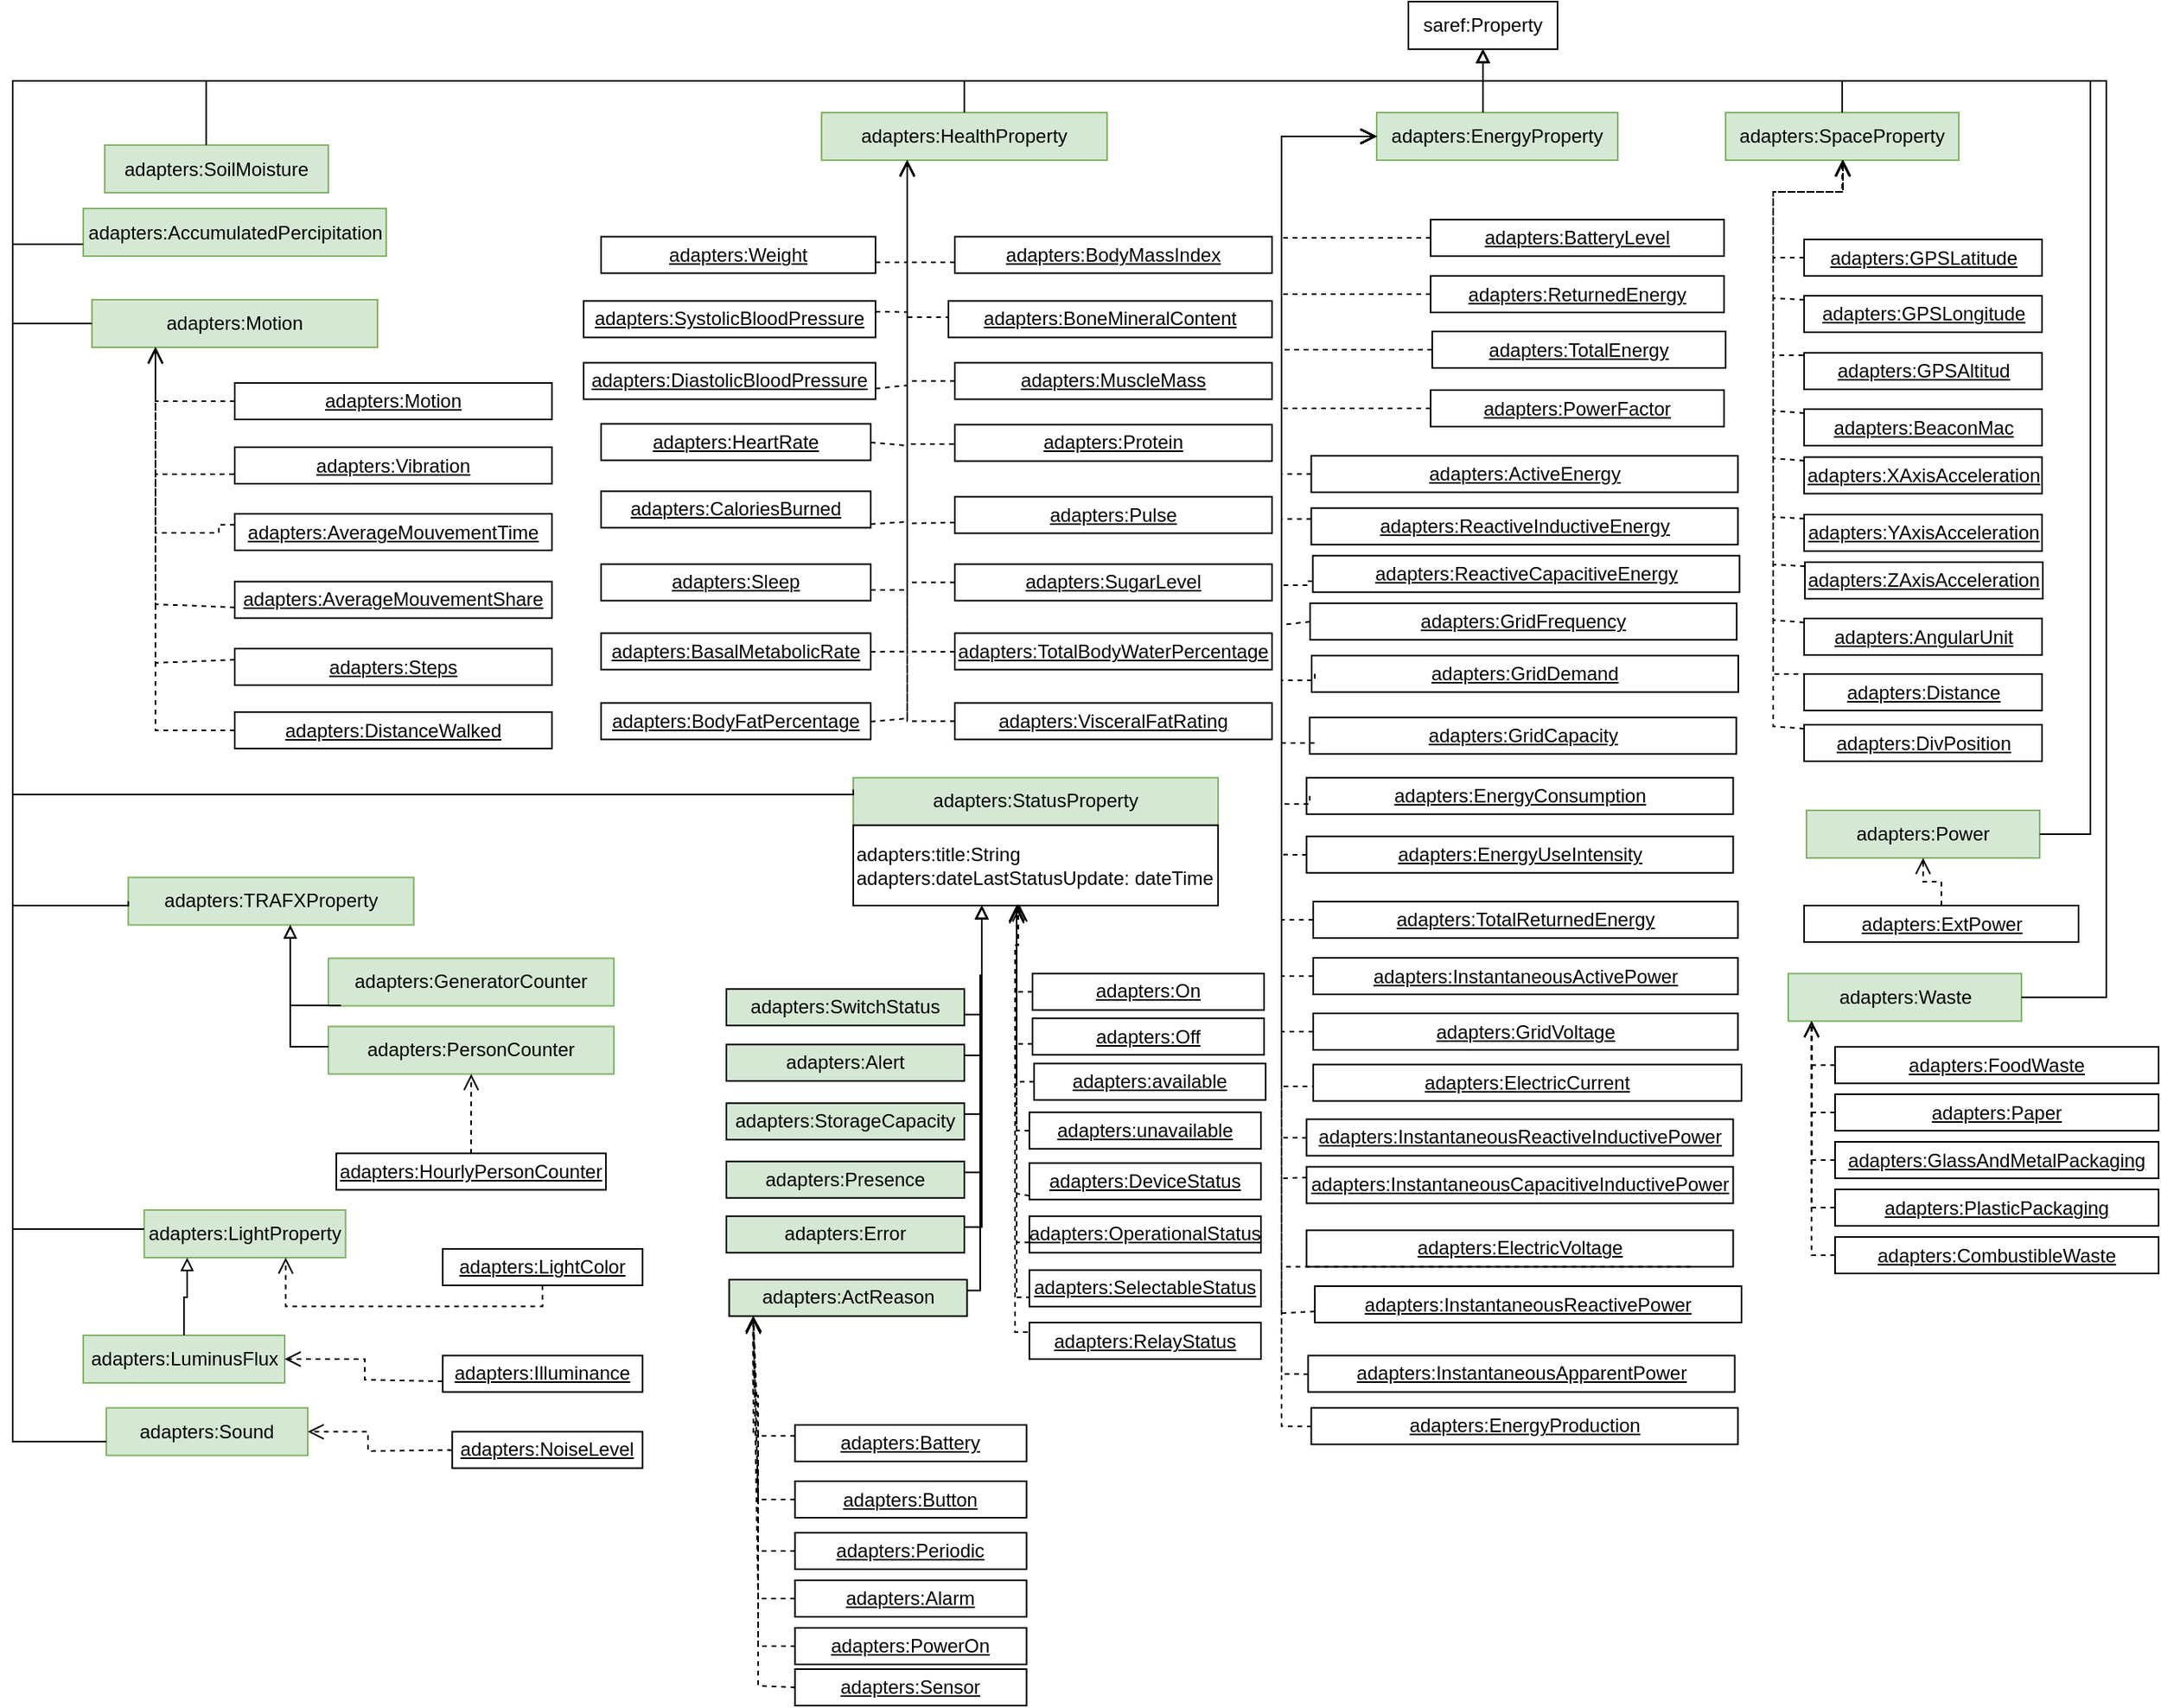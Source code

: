 <mxfile version="24.2.5" type="device">
  <diagram id="obiKMJ8CqMo3xRCFQMb5" name="Page-1">
    <mxGraphModel dx="1332" dy="465" grid="1" gridSize="10" guides="1" tooltips="1" connect="1" arrows="1" fold="1" page="1" pageScale="1" pageWidth="850" pageHeight="1100" math="0" shadow="0">
      <root>
        <mxCell id="0" />
        <mxCell id="1" parent="0" />
        <mxCell id="S2yTtaICxEiza2klLoan-1" value="saref:Property" style="rounded=0;whiteSpace=wrap;html=1;points=[[0.1,0],[0.2,0],[0.3,0],[0.4,0],[0.5,0],[0.6,0],[0.7,0],[0.8,0],[0.9,0],[0,0.1],[0,0.3],[0,0.5],[0,0.7],[0,0.9],[0.1,1],[0.2,1],[0.3,1],[0.4,1],[0.5,1],[0.6,1],[0.7,1],[0.8,1],[0.9,1],[1,0.1],[1,0.3],[1,0.5],[1,0.7],[1,0.9]];" parent="1" vertex="1">
          <mxGeometry x="280" y="10" width="94" height="30" as="geometry" />
        </mxCell>
        <mxCell id="S2yTtaICxEiza2klLoan-3" value="adapters:SpaceProperty" style="rounded=0;whiteSpace=wrap;html=1;fillColor=#d5e8d4;strokeColor=#82b366;" parent="1" vertex="1">
          <mxGeometry x="480" y="80" width="147" height="30" as="geometry" />
        </mxCell>
        <mxCell id="S2yTtaICxEiza2klLoan-4" value="adapters:HealthProperty" style="rounded=0;whiteSpace=wrap;html=1;fillColor=#d5e8d4;strokeColor=#82b366;" parent="1" vertex="1">
          <mxGeometry x="-90" y="80" width="180" height="30" as="geometry" />
        </mxCell>
        <mxCell id="S2yTtaICxEiza2klLoan-5" value="adapters:TRAFXProperty" style="rounded=0;whiteSpace=wrap;html=1;fillColor=#d5e8d4;strokeColor=#82b366;" parent="1" vertex="1">
          <mxGeometry x="-527.13" y="562.25" width="180" height="30" as="geometry" />
        </mxCell>
        <mxCell id="S2yTtaICxEiza2klLoan-6" value="adapters:StatusProperty" style="rounded=0;whiteSpace=wrap;html=1;fillColor=#D5E8D4;strokeColor=#82b366;" parent="1" vertex="1">
          <mxGeometry x="-70" y="499.38" width="230" height="30" as="geometry" />
        </mxCell>
        <mxCell id="S2yTtaICxEiza2klLoan-7" value="adapters:EnergyProperty" style="rounded=0;whiteSpace=wrap;html=1;fillColor=#d5e8d4;strokeColor=#82b366;" parent="1" vertex="1">
          <mxGeometry x="260" y="80" width="152" height="30" as="geometry" />
        </mxCell>
        <mxCell id="S2yTtaICxEiza2klLoan-33" value="" style="endArrow=open;html=1;fontColor=#000099;endFill=0;dashed=1;endSize=8;edgeStyle=orthogonalEdgeStyle;arcSize=0;" parent="1" source="S2yTtaICxEiza2klLoan-34" target="S2yTtaICxEiza2klLoan-3" edge="1">
          <mxGeometry width="50" height="50" relative="1" as="geometry">
            <mxPoint x="301.44" y="129.63" as="sourcePoint" />
            <mxPoint x="608" y="137" as="targetPoint" />
            <Array as="points">
              <mxPoint x="510" y="172" />
              <mxPoint x="510" y="130" />
              <mxPoint x="554" y="130" />
            </Array>
          </mxGeometry>
        </mxCell>
        <mxCell id="S2yTtaICxEiza2klLoan-34" value="&lt;u&gt;adapters:GPSLatitude&lt;/u&gt;" style="rounded=0;whiteSpace=wrap;html=1;snapToPoint=1;points=[[0.1,0],[0.2,0],[0.3,0],[0.4,0],[0.5,0],[0.6,0],[0.7,0],[0.8,0],[0.9,0],[0,0.1],[0,0.3],[0,0.5],[0,0.7],[0,0.9],[0.1,1],[0.2,1],[0.3,1],[0.4,1],[0.5,1],[0.6,1],[0.7,1],[0.8,1],[0.9,1],[1,0.1],[1,0.3],[1,0.5],[1,0.7],[1,0.9]];" parent="1" vertex="1">
          <mxGeometry x="529.5" y="160" width="150" height="23" as="geometry" />
        </mxCell>
        <mxCell id="S2yTtaICxEiza2klLoan-35" value="&lt;u&gt;adapters:GPSLongitude&lt;/u&gt;" style="rounded=0;whiteSpace=wrap;html=1;snapToPoint=1;points=[[0.1,0],[0.2,0],[0.3,0],[0.4,0],[0.5,0],[0.6,0],[0.7,0],[0.8,0],[0.9,0],[0,0.1],[0,0.3],[0,0.5],[0,0.7],[0,0.9],[0.1,1],[0.2,1],[0.3,1],[0.4,1],[0.5,1],[0.6,1],[0.7,1],[0.8,1],[0.9,1],[1,0.1],[1,0.3],[1,0.5],[1,0.7],[1,0.9]];" parent="1" vertex="1">
          <mxGeometry x="529.5" y="195.5" width="150" height="23" as="geometry" />
        </mxCell>
        <mxCell id="S2yTtaICxEiza2klLoan-36" value="" style="endArrow=open;html=1;fontColor=#000099;endFill=0;dashed=1;endSize=8;edgeStyle=orthogonalEdgeStyle;arcSize=0;" parent="1" source="S2yTtaICxEiza2klLoan-35" target="S2yTtaICxEiza2klLoan-3" edge="1">
          <mxGeometry width="50" height="50" relative="1" as="geometry">
            <mxPoint x="589" y="168.13" as="sourcePoint" />
            <mxPoint x="608" y="137" as="targetPoint" />
            <Array as="points">
              <mxPoint x="510" y="197" />
              <mxPoint x="510" y="130" />
              <mxPoint x="554" y="130" />
            </Array>
          </mxGeometry>
        </mxCell>
        <mxCell id="S2yTtaICxEiza2klLoan-37" value="&lt;u&gt;adapters:GPSAltitud&lt;/u&gt;" style="rounded=0;whiteSpace=wrap;html=1;snapToPoint=1;points=[[0.1,0],[0.2,0],[0.3,0],[0.4,0],[0.5,0],[0.6,0],[0.7,0],[0.8,0],[0.9,0],[0,0.1],[0,0.3],[0,0.5],[0,0.7],[0,0.9],[0.1,1],[0.2,1],[0.3,1],[0.4,1],[0.5,1],[0.6,1],[0.7,1],[0.8,1],[0.9,1],[1,0.1],[1,0.3],[1,0.5],[1,0.7],[1,0.9]];" parent="1" vertex="1">
          <mxGeometry x="529.5" y="231.5" width="150" height="23" as="geometry" />
        </mxCell>
        <mxCell id="S2yTtaICxEiza2klLoan-38" value="&lt;u&gt;adapters:BeaconMac&lt;/u&gt;" style="rounded=0;whiteSpace=wrap;html=1;snapToPoint=1;points=[[0.1,0],[0.2,0],[0.3,0],[0.4,0],[0.5,0],[0.6,0],[0.7,0],[0.8,0],[0.9,0],[0,0.1],[0,0.3],[0,0.5],[0,0.7],[0,0.9],[0.1,1],[0.2,1],[0.3,1],[0.4,1],[0.5,1],[0.6,1],[0.7,1],[0.8,1],[0.9,1],[1,0.1],[1,0.3],[1,0.5],[1,0.7],[1,0.9]];" parent="1" vertex="1">
          <mxGeometry x="529.5" y="267" width="150" height="23" as="geometry" />
        </mxCell>
        <mxCell id="S2yTtaICxEiza2klLoan-39" value="&lt;u&gt;adapters:XAxisAcceleration&lt;/u&gt;" style="rounded=0;whiteSpace=wrap;html=1;snapToPoint=1;points=[[0.1,0],[0.2,0],[0.3,0],[0.4,0],[0.5,0],[0.6,0],[0.7,0],[0.8,0],[0.9,0],[0,0.1],[0,0.3],[0,0.5],[0,0.7],[0,0.9],[0.1,1],[0.2,1],[0.3,1],[0.4,1],[0.5,1],[0.6,1],[0.7,1],[0.8,1],[0.9,1],[1,0.1],[1,0.3],[1,0.5],[1,0.7],[1,0.9]];" parent="1" vertex="1">
          <mxGeometry x="529.5" y="297.25" width="150" height="23" as="geometry" />
        </mxCell>
        <mxCell id="S2yTtaICxEiza2klLoan-40" value="&lt;u&gt;adapters:YAxisAcceleration&lt;/u&gt;" style="rounded=0;whiteSpace=wrap;html=1;snapToPoint=1;points=[[0.1,0],[0.2,0],[0.3,0],[0.4,0],[0.5,0],[0.6,0],[0.7,0],[0.8,0],[0.9,0],[0,0.1],[0,0.3],[0,0.5],[0,0.7],[0,0.9],[0.1,1],[0.2,1],[0.3,1],[0.4,1],[0.5,1],[0.6,1],[0.7,1],[0.8,1],[0.9,1],[1,0.1],[1,0.3],[1,0.5],[1,0.7],[1,0.9]];" parent="1" vertex="1">
          <mxGeometry x="529.5" y="333.5" width="150" height="23" as="geometry" />
        </mxCell>
        <mxCell id="S2yTtaICxEiza2klLoan-41" value="&lt;u&gt;adapters:ZAxisAcceleration&lt;/u&gt;" style="rounded=0;whiteSpace=wrap;html=1;snapToPoint=1;points=[[0.1,0],[0.2,0],[0.3,0],[0.4,0],[0.5,0],[0.6,0],[0.7,0],[0.8,0],[0.9,0],[0,0.1],[0,0.3],[0,0.5],[0,0.7],[0,0.9],[0.1,1],[0.2,1],[0.3,1],[0.4,1],[0.5,1],[0.6,1],[0.7,1],[0.8,1],[0.9,1],[1,0.1],[1,0.3],[1,0.5],[1,0.7],[1,0.9]];" parent="1" vertex="1">
          <mxGeometry x="530" y="363.5" width="150" height="23" as="geometry" />
        </mxCell>
        <mxCell id="S2yTtaICxEiza2klLoan-42" value="" style="endArrow=open;html=1;fontColor=#000099;endFill=0;dashed=1;endSize=8;exitX=0;exitY=0.3;exitDx=0;exitDy=0;edgeStyle=orthogonalEdgeStyle;arcSize=0;" parent="1" source="S2yTtaICxEiza2klLoan-37" target="S2yTtaICxEiza2klLoan-3" edge="1">
          <mxGeometry width="50" height="50" relative="1" as="geometry">
            <mxPoint x="590" y="206.5" as="sourcePoint" />
            <mxPoint x="608" y="137" as="targetPoint" />
            <Array as="points">
              <mxPoint x="530" y="233" />
              <mxPoint x="510" y="233" />
              <mxPoint x="510" y="130" />
              <mxPoint x="554" y="130" />
            </Array>
          </mxGeometry>
        </mxCell>
        <mxCell id="S2yTtaICxEiza2klLoan-43" value="" style="endArrow=open;html=1;fontColor=#000099;endFill=0;dashed=1;endSize=8;edgeStyle=orthogonalEdgeStyle;arcSize=0;" parent="1" source="S2yTtaICxEiza2klLoan-38" target="S2yTtaICxEiza2klLoan-3" edge="1">
          <mxGeometry width="50" height="50" relative="1" as="geometry">
            <mxPoint x="600" y="216.5" as="sourcePoint" />
            <mxPoint x="608" y="137" as="targetPoint" />
            <Array as="points">
              <mxPoint x="510" y="268" />
              <mxPoint x="510" y="130" />
              <mxPoint x="554" y="130" />
            </Array>
          </mxGeometry>
        </mxCell>
        <mxCell id="S2yTtaICxEiza2klLoan-44" value="" style="endArrow=open;html=1;fontColor=#000099;endFill=0;dashed=1;endSize=8;edgeStyle=orthogonalEdgeStyle;arcSize=0;" parent="1" source="S2yTtaICxEiza2klLoan-39" target="S2yTtaICxEiza2klLoan-3" edge="1">
          <mxGeometry width="50" height="50" relative="1" as="geometry">
            <mxPoint x="610" y="226.5" as="sourcePoint" />
            <mxPoint x="608" y="137" as="targetPoint" />
            <Array as="points">
              <mxPoint x="510" y="298" />
              <mxPoint x="510" y="130" />
              <mxPoint x="554" y="130" />
            </Array>
          </mxGeometry>
        </mxCell>
        <mxCell id="S2yTtaICxEiza2klLoan-45" value="" style="endArrow=open;html=1;fontColor=#000099;endFill=0;dashed=1;endSize=8;edgeStyle=orthogonalEdgeStyle;arcSize=0;" parent="1" source="S2yTtaICxEiza2klLoan-40" target="S2yTtaICxEiza2klLoan-3" edge="1">
          <mxGeometry width="50" height="50" relative="1" as="geometry">
            <mxPoint x="620" y="236.5" as="sourcePoint" />
            <mxPoint x="608" y="137" as="targetPoint" />
            <Array as="points">
              <mxPoint x="510" y="335" />
              <mxPoint x="510" y="130" />
              <mxPoint x="554" y="130" />
            </Array>
          </mxGeometry>
        </mxCell>
        <mxCell id="S2yTtaICxEiza2klLoan-46" value="" style="endArrow=open;html=1;fontColor=#000099;endFill=0;dashed=1;endSize=8;edgeStyle=orthogonalEdgeStyle;arcSize=0;" parent="1" source="S2yTtaICxEiza2klLoan-48" target="S2yTtaICxEiza2klLoan-3" edge="1">
          <mxGeometry width="50" height="50" relative="1" as="geometry">
            <mxPoint x="630" y="246.5" as="sourcePoint" />
            <mxPoint x="608" y="137" as="targetPoint" />
            <Array as="points">
              <mxPoint x="510" y="400" />
              <mxPoint x="510" y="130" />
              <mxPoint x="554" y="130" />
            </Array>
          </mxGeometry>
        </mxCell>
        <mxCell id="S2yTtaICxEiza2klLoan-47" value="" style="endArrow=open;html=1;fontColor=#000099;endFill=0;dashed=1;endSize=8;edgeStyle=orthogonalEdgeStyle;arcSize=0;" parent="1" source="S2yTtaICxEiza2klLoan-41" target="S2yTtaICxEiza2klLoan-3" edge="1">
          <mxGeometry width="50" height="50" relative="1" as="geometry">
            <mxPoint x="640" y="256.5" as="sourcePoint" />
            <mxPoint x="608" y="137" as="targetPoint" />
            <Array as="points">
              <mxPoint x="510" y="365" />
              <mxPoint x="510" y="130" />
              <mxPoint x="554" y="130" />
            </Array>
          </mxGeometry>
        </mxCell>
        <mxCell id="S2yTtaICxEiza2klLoan-48" value="&lt;u&gt;adapters:AngularUnit&lt;/u&gt;" style="rounded=0;whiteSpace=wrap;html=1;snapToPoint=1;points=[[0.1,0],[0.2,0],[0.3,0],[0.4,0],[0.5,0],[0.6,0],[0.7,0],[0.8,0],[0.9,0],[0,0.1],[0,0.3],[0,0.5],[0,0.7],[0,0.9],[0.1,1],[0.2,1],[0.3,1],[0.4,1],[0.5,1],[0.6,1],[0.7,1],[0.8,1],[0.9,1],[1,0.1],[1,0.3],[1,0.5],[1,0.7],[1,0.9]];" parent="1" vertex="1">
          <mxGeometry x="529.5" y="399" width="150" height="23" as="geometry" />
        </mxCell>
        <mxCell id="S2yTtaICxEiza2klLoan-49" value="&lt;u&gt;adapters:Distance&lt;/u&gt;" style="rounded=0;whiteSpace=wrap;html=1;snapToPoint=1;points=[[0.1,0],[0.2,0],[0.3,0],[0.4,0],[0.5,0],[0.6,0],[0.7,0],[0.8,0],[0.9,0],[0,0.1],[0,0.3],[0,0.5],[0,0.7],[0,0.9],[0.1,1],[0.2,1],[0.3,1],[0.4,1],[0.5,1],[0.6,1],[0.7,1],[0.8,1],[0.9,1],[1,0.1],[1,0.3],[1,0.5],[1,0.7],[1,0.9]];" parent="1" vertex="1">
          <mxGeometry x="529.5" y="434" width="150" height="23" as="geometry" />
        </mxCell>
        <mxCell id="S2yTtaICxEiza2klLoan-50" value="&lt;u&gt;adapters:DivPosition&lt;/u&gt;" style="rounded=0;whiteSpace=wrap;html=1;snapToPoint=1;points=[[0.1,0],[0.2,0],[0.3,0],[0.4,0],[0.5,0],[0.6,0],[0.7,0],[0.8,0],[0.9,0],[0,0.1],[0,0.3],[0,0.5],[0,0.7],[0,0.9],[0.1,1],[0.2,1],[0.3,1],[0.4,1],[0.5,1],[0.6,1],[0.7,1],[0.8,1],[0.9,1],[1,0.1],[1,0.3],[1,0.5],[1,0.7],[1,0.9]];" parent="1" vertex="1">
          <mxGeometry x="529.5" y="466" width="150" height="23" as="geometry" />
        </mxCell>
        <mxCell id="S2yTtaICxEiza2klLoan-51" value="" style="endArrow=open;html=1;fontColor=#000099;endFill=0;dashed=1;endSize=8;edgeStyle=orthogonalEdgeStyle;arcSize=0;exitX=0;exitY=0.1;exitDx=0;exitDy=0;" parent="1" source="S2yTtaICxEiza2klLoan-49" target="S2yTtaICxEiza2klLoan-3" edge="1">
          <mxGeometry width="50" height="50" relative="1" as="geometry">
            <mxPoint x="600" y="430" as="sourcePoint" />
            <mxPoint x="608.5" y="137" as="targetPoint" />
            <Array as="points">
              <mxPoint x="530" y="434" />
              <mxPoint x="510" y="434" />
              <mxPoint x="510" y="130" />
              <mxPoint x="554" y="130" />
            </Array>
          </mxGeometry>
        </mxCell>
        <mxCell id="S2yTtaICxEiza2klLoan-52" value="" style="endArrow=open;html=1;fontColor=#000099;endFill=0;dashed=1;endSize=8;edgeStyle=orthogonalEdgeStyle;arcSize=0;entryX=0.5;entryY=1;entryDx=0;entryDy=0;" parent="1" source="S2yTtaICxEiza2klLoan-50" target="S2yTtaICxEiza2klLoan-3" edge="1">
          <mxGeometry width="50" height="50" relative="1" as="geometry">
            <mxPoint x="580" y="432" as="sourcePoint" />
            <mxPoint x="608.5" y="136" as="targetPoint" />
            <Array as="points">
              <mxPoint x="510" y="467" />
              <mxPoint x="510" y="130" />
              <mxPoint x="554" y="130" />
            </Array>
          </mxGeometry>
        </mxCell>
        <mxCell id="S2yTtaICxEiza2klLoan-57" value="" style="endArrow=open;html=1;fontColor=#000099;endFill=0;dashed=1;endSize=8;exitX=0;exitY=0.5;exitDx=0;exitDy=0;edgeStyle=orthogonalEdgeStyle;arcSize=0;" parent="1" source="S2yTtaICxEiza2klLoan-58" target="S2yTtaICxEiza2klLoan-7" edge="1">
          <mxGeometry width="50" height="50" relative="1" as="geometry">
            <mxPoint x="124.75" y="270.5" as="sourcePoint" />
            <mxPoint x="275.25" y="140" as="targetPoint" />
            <Array as="points">
              <mxPoint x="200" y="159" />
              <mxPoint x="200" y="95" />
            </Array>
          </mxGeometry>
        </mxCell>
        <mxCell id="S2yTtaICxEiza2klLoan-58" value="&lt;u&gt;adapters:BatteryLevel&lt;/u&gt;" style="rounded=0;whiteSpace=wrap;html=1;snapToPoint=1;points=[[0.1,0],[0.2,0],[0.3,0],[0.4,0],[0.5,0],[0.6,0],[0.7,0],[0.8,0],[0.9,0],[0,0.1],[0,0.3],[0,0.5],[0,0.7],[0,0.9],[0.1,1],[0.2,1],[0.3,1],[0.4,1],[0.5,1],[0.6,1],[0.7,1],[0.8,1],[0.9,1],[1,0.1],[1,0.3],[1,0.5],[1,0.7],[1,0.9]];" parent="1" vertex="1">
          <mxGeometry x="294" y="147.5" width="185" height="23" as="geometry" />
        </mxCell>
        <mxCell id="S2yTtaICxEiza2klLoan-59" value="" style="endArrow=open;html=1;fontColor=#000099;endFill=0;dashed=1;endSize=8;exitX=0;exitY=0.5;exitDx=0;exitDy=0;edgeStyle=orthogonalEdgeStyle;arcSize=0;entryX=0;entryY=0.5;entryDx=0;entryDy=0;" parent="1" source="S2yTtaICxEiza2klLoan-60" target="S2yTtaICxEiza2klLoan-7" edge="1">
          <mxGeometry width="50" height="50" relative="1" as="geometry">
            <mxPoint x="135.75" y="474" as="sourcePoint" />
            <mxPoint x="275.25" y="140" as="targetPoint" />
            <Array as="points">
              <mxPoint x="200" y="230" />
              <mxPoint x="200" y="95" />
            </Array>
          </mxGeometry>
        </mxCell>
        <mxCell id="S2yTtaICxEiza2klLoan-60" value="&lt;u&gt;adapters:TotalEnergy&lt;/u&gt;" style="rounded=0;whiteSpace=wrap;html=1;snapToPoint=1;points=[[0.1,0],[0.2,0],[0.3,0],[0.4,0],[0.5,0],[0.6,0],[0.7,0],[0.8,0],[0.9,0],[0,0.1],[0,0.3],[0,0.5],[0,0.7],[0,0.9],[0.1,1],[0.2,1],[0.3,1],[0.4,1],[0.5,1],[0.6,1],[0.7,1],[0.8,1],[0.9,1],[1,0.1],[1,0.3],[1,0.5],[1,0.7],[1,0.9]];" parent="1" vertex="1">
          <mxGeometry x="295" y="218" width="185" height="23" as="geometry" />
        </mxCell>
        <mxCell id="S2yTtaICxEiza2klLoan-61" value="" style="endArrow=open;html=1;fontColor=#000099;endFill=0;dashed=1;endSize=8;exitX=0;exitY=0.5;exitDx=0;exitDy=0;edgeStyle=orthogonalEdgeStyle;arcSize=0;" parent="1" source="S2yTtaICxEiza2klLoan-62" target="S2yTtaICxEiza2klLoan-7" edge="1">
          <mxGeometry width="50" height="50" relative="1" as="geometry">
            <mxPoint x="171.75" y="396" as="sourcePoint" />
            <mxPoint x="275.25" y="140" as="targetPoint" />
            <Array as="points">
              <mxPoint x="200" y="195" />
              <mxPoint x="200" y="95" />
            </Array>
          </mxGeometry>
        </mxCell>
        <mxCell id="S2yTtaICxEiza2klLoan-62" value="&lt;u&gt;adapters:ReturnedEnergy&lt;/u&gt;" style="rounded=0;whiteSpace=wrap;html=1;snapToPoint=1;points=[[0.1,0],[0.2,0],[0.3,0],[0.4,0],[0.5,0],[0.6,0],[0.7,0],[0.8,0],[0.9,0],[0,0.1],[0,0.3],[0,0.5],[0,0.7],[0,0.9],[0.1,1],[0.2,1],[0.3,1],[0.4,1],[0.5,1],[0.6,1],[0.7,1],[0.8,1],[0.9,1],[1,0.1],[1,0.3],[1,0.5],[1,0.7],[1,0.9]];" parent="1" vertex="1">
          <mxGeometry x="294" y="183" width="185" height="23" as="geometry" />
        </mxCell>
        <mxCell id="S2yTtaICxEiza2klLoan-63" value="&lt;u&gt;adapters:PowerFactor&lt;/u&gt;" style="rounded=0;whiteSpace=wrap;html=1;snapToPoint=1;points=[[0.1,0],[0.2,0],[0.3,0],[0.4,0],[0.5,0],[0.6,0],[0.7,0],[0.8,0],[0.9,0],[0,0.1],[0,0.3],[0,0.5],[0,0.7],[0,0.9],[0.1,1],[0.2,1],[0.3,1],[0.4,1],[0.5,1],[0.6,1],[0.7,1],[0.8,1],[0.9,1],[1,0.1],[1,0.3],[1,0.5],[1,0.7],[1,0.9]];" parent="1" vertex="1">
          <mxGeometry x="294" y="255" width="185" height="23" as="geometry" />
        </mxCell>
        <mxCell id="S2yTtaICxEiza2klLoan-64" value="" style="endArrow=open;html=1;fontColor=#000099;endFill=0;dashed=1;endSize=8;exitX=0;exitY=0.5;exitDx=0;exitDy=0;edgeStyle=orthogonalEdgeStyle;arcSize=0;" parent="1" source="S2yTtaICxEiza2klLoan-63" target="S2yTtaICxEiza2klLoan-7" edge="1">
          <mxGeometry width="50" height="50" relative="1" as="geometry">
            <mxPoint x="305" y="245.5" as="sourcePoint" />
            <mxPoint x="275.25" y="140" as="targetPoint" />
            <Array as="points">
              <mxPoint x="200" y="267" />
              <mxPoint x="200" y="95" />
            </Array>
          </mxGeometry>
        </mxCell>
        <mxCell id="S2yTtaICxEiza2klLoan-65" value="&lt;u&gt;adapters:ActiveEnergy&lt;/u&gt;" style="rounded=0;whiteSpace=wrap;html=1;snapToPoint=1;points=[[0.1,0],[0.2,0],[0.3,0],[0.4,0],[0.5,0],[0.6,0],[0.7,0],[0.8,0],[0.9,0],[0,0.1],[0,0.3],[0,0.5],[0,0.7],[0,0.9],[0.1,1],[0.2,1],[0.3,1],[0.4,1],[0.5,1],[0.6,1],[0.7,1],[0.8,1],[0.9,1],[1,0.1],[1,0.3],[1,0.5],[1,0.7],[1,0.9]];" parent="1" vertex="1">
          <mxGeometry x="218.75" y="296.38" width="269" height="23" as="geometry" />
        </mxCell>
        <mxCell id="S2yTtaICxEiza2klLoan-66" value="&lt;u&gt;adapters:ReactiveInductiveEnergy&lt;/u&gt;" style="rounded=0;whiteSpace=wrap;html=1;snapToPoint=1;points=[[0.1,0],[0.2,0],[0.3,0],[0.4,0],[0.5,0],[0.6,0],[0.7,0],[0.8,0],[0.9,0],[0,0.1],[0,0.3],[0,0.5],[0,0.7],[0,0.9],[0.1,1],[0.2,1],[0.3,1],[0.4,1],[0.5,1],[0.6,1],[0.7,1],[0.8,1],[0.9,1],[1,0.1],[1,0.3],[1,0.5],[1,0.7],[1,0.9]];" parent="1" vertex="1">
          <mxGeometry x="218.75" y="329.38" width="269" height="23" as="geometry" />
        </mxCell>
        <mxCell id="S2yTtaICxEiza2klLoan-67" value="&lt;u&gt;adapters:ReactiveCapacitiveEnergy&lt;/u&gt;" style="rounded=0;whiteSpace=wrap;html=1;snapToPoint=1;points=[[0.1,0],[0.2,0],[0.3,0],[0.4,0],[0.5,0],[0.6,0],[0.7,0],[0.8,0],[0.9,0],[0,0.1],[0,0.3],[0,0.5],[0,0.7],[0,0.9],[0.1,1],[0.2,1],[0.3,1],[0.4,1],[0.5,1],[0.6,1],[0.7,1],[0.8,1],[0.9,1],[1,0.1],[1,0.3],[1,0.5],[1,0.7],[1,0.9]];" parent="1" vertex="1">
          <mxGeometry x="219.75" y="359.38" width="269" height="23" as="geometry" />
        </mxCell>
        <mxCell id="S2yTtaICxEiza2klLoan-68" value="" style="endArrow=open;html=1;fontColor=#000099;endFill=0;dashed=1;endSize=8;edgeStyle=orthogonalEdgeStyle;arcSize=0;exitX=0;exitY=0.5;exitDx=0;exitDy=0;" parent="1" source="S2yTtaICxEiza2klLoan-65" target="S2yTtaICxEiza2klLoan-7" edge="1">
          <mxGeometry width="50" height="50" relative="1" as="geometry">
            <mxPoint x="216" y="308.38" as="sourcePoint" />
            <mxPoint x="181" y="144.63" as="targetPoint" />
            <Array as="points">
              <mxPoint x="200" y="308" />
              <mxPoint x="200" y="95" />
            </Array>
          </mxGeometry>
        </mxCell>
        <mxCell id="S2yTtaICxEiza2klLoan-69" value="" style="endArrow=open;html=1;fontColor=#000099;endFill=0;dashed=1;endSize=8;edgeStyle=orthogonalEdgeStyle;arcSize=0;exitX=0;exitY=0.3;exitDx=0;exitDy=0;entryX=0;entryY=0.5;entryDx=0;entryDy=0;" parent="1" source="S2yTtaICxEiza2klLoan-66" target="S2yTtaICxEiza2klLoan-7" edge="1">
          <mxGeometry width="50" height="50" relative="1" as="geometry">
            <mxPoint x="218.75" y="349.38" as="sourcePoint" />
            <mxPoint x="181" y="144.63" as="targetPoint" />
            <Array as="points">
              <mxPoint x="200" y="336" />
              <mxPoint x="200" y="95" />
            </Array>
          </mxGeometry>
        </mxCell>
        <mxCell id="S2yTtaICxEiza2klLoan-70" value="" style="endArrow=open;html=1;fontColor=#000099;endFill=0;dashed=1;endSize=8;edgeStyle=orthogonalEdgeStyle;arcSize=0;exitX=0;exitY=0.7;exitDx=0;exitDy=0;" parent="1" source="S2yTtaICxEiza2klLoan-67" target="S2yTtaICxEiza2klLoan-7" edge="1">
          <mxGeometry width="50" height="50" relative="1" as="geometry">
            <mxPoint x="217" y="380.38" as="sourcePoint" />
            <mxPoint x="181" y="144.63" as="targetPoint" />
            <Array as="points">
              <mxPoint x="217" y="376" />
              <mxPoint x="217" y="378" />
              <mxPoint x="200" y="378" />
              <mxPoint x="200" y="95" />
            </Array>
          </mxGeometry>
        </mxCell>
        <mxCell id="S2yTtaICxEiza2klLoan-71" value="&lt;u&gt;adapters:GridFrequency&lt;/u&gt;" style="rounded=0;whiteSpace=wrap;html=1;snapToPoint=1;points=[[0.1,0],[0.2,0],[0.3,0],[0.4,0],[0.5,0],[0.6,0],[0.7,0],[0.8,0],[0.9,0],[0,0.1],[0,0.3],[0,0.5],[0,0.7],[0,0.9],[0.1,1],[0.2,1],[0.3,1],[0.4,1],[0.5,1],[0.6,1],[0.7,1],[0.8,1],[0.9,1],[1,0.1],[1,0.3],[1,0.5],[1,0.7],[1,0.9]];" parent="1" vertex="1">
          <mxGeometry x="218" y="389.38" width="269" height="23" as="geometry" />
        </mxCell>
        <mxCell id="S2yTtaICxEiza2klLoan-72" value="&lt;u&gt;adapters:GridDemand&lt;/u&gt;" style="rounded=0;whiteSpace=wrap;html=1;snapToPoint=1;points=[[0.1,0],[0.2,0],[0.3,0],[0.4,0],[0.5,0],[0.6,0],[0.7,0],[0.8,0],[0.9,0],[0,0.1],[0,0.3],[0,0.5],[0,0.7],[0,0.9],[0.1,1],[0.2,1],[0.3,1],[0.4,1],[0.5,1],[0.6,1],[0.7,1],[0.8,1],[0.9,1],[1,0.1],[1,0.3],[1,0.5],[1,0.7],[1,0.9]];" parent="1" vertex="1">
          <mxGeometry x="219" y="422.38" width="269" height="23" as="geometry" />
        </mxCell>
        <mxCell id="S2yTtaICxEiza2klLoan-73" value="&lt;u&gt;adapters:GridCapacity&lt;/u&gt;" style="rounded=0;whiteSpace=wrap;html=1;snapToPoint=1;points=[[0.1,0],[0.2,0],[0.3,0],[0.4,0],[0.5,0],[0.6,0],[0.7,0],[0.8,0],[0.9,0],[0,0.1],[0,0.3],[0,0.5],[0,0.7],[0,0.9],[0.1,1],[0.2,1],[0.3,1],[0.4,1],[0.5,1],[0.6,1],[0.7,1],[0.8,1],[0.9,1],[1,0.1],[1,0.3],[1,0.5],[1,0.7],[1,0.9]];" parent="1" vertex="1">
          <mxGeometry x="217.75" y="461.38" width="269" height="23" as="geometry" />
        </mxCell>
        <mxCell id="S2yTtaICxEiza2klLoan-74" value="&lt;u&gt;adapters:EnergyConsumption&lt;/u&gt;" style="rounded=0;whiteSpace=wrap;html=1;snapToPoint=1;points=[[0.1,0],[0.2,0],[0.3,0],[0.4,0],[0.5,0],[0.6,0],[0.7,0],[0.8,0],[0.9,0],[0,0.1],[0,0.3],[0,0.5],[0,0.7],[0,0.9],[0.1,1],[0.2,1],[0.3,1],[0.4,1],[0.5,1],[0.6,1],[0.7,1],[0.8,1],[0.9,1],[1,0.1],[1,0.3],[1,0.5],[1,0.7],[1,0.9]];" parent="1" vertex="1">
          <mxGeometry x="215.75" y="499.38" width="269" height="23" as="geometry" />
        </mxCell>
        <mxCell id="S2yTtaICxEiza2klLoan-75" value="" style="endArrow=open;html=1;fontColor=#000099;endFill=0;dashed=1;endSize=8;edgeStyle=orthogonalEdgeStyle;arcSize=0;" parent="1" source="S2yTtaICxEiza2klLoan-71" target="S2yTtaICxEiza2klLoan-7" edge="1">
          <mxGeometry width="50" height="50" relative="1" as="geometry">
            <mxPoint x="220" y="400.88" as="sourcePoint" />
            <mxPoint x="180" y="144.63" as="targetPoint" />
            <Array as="points">
              <mxPoint x="200" y="403" />
              <mxPoint x="200" y="95" />
            </Array>
          </mxGeometry>
        </mxCell>
        <mxCell id="S2yTtaICxEiza2klLoan-76" value="" style="endArrow=open;html=1;fontColor=#000099;endFill=0;dashed=1;endSize=8;edgeStyle=orthogonalEdgeStyle;arcSize=0;exitX=0;exitY=0.5;exitDx=0;exitDy=0;" parent="1" target="S2yTtaICxEiza2klLoan-7" edge="1">
          <mxGeometry width="50" height="50" relative="1" as="geometry">
            <mxPoint x="221" y="433.88" as="sourcePoint" />
            <mxPoint x="180" y="144.63" as="targetPoint" />
            <Array as="points">
              <mxPoint x="221" y="438" />
              <mxPoint x="200" y="438" />
              <mxPoint x="200" y="95" />
            </Array>
          </mxGeometry>
        </mxCell>
        <mxCell id="S2yTtaICxEiza2klLoan-77" value="" style="endArrow=open;html=1;fontColor=#000099;endFill=0;dashed=1;endSize=8;edgeStyle=orthogonalEdgeStyle;arcSize=0;exitX=0;exitY=0.7;exitDx=0;exitDy=0;" parent="1" target="S2yTtaICxEiza2klLoan-7" edge="1">
          <mxGeometry width="50" height="50" relative="1" as="geometry">
            <mxPoint x="220.75" y="477.48" as="sourcePoint" />
            <mxPoint x="181" y="144.63" as="targetPoint" />
            <Array as="points">
              <mxPoint x="200" y="478" />
              <mxPoint x="200" y="95" />
            </Array>
          </mxGeometry>
        </mxCell>
        <mxCell id="S2yTtaICxEiza2klLoan-78" value="" style="endArrow=open;html=1;fontColor=#000099;endFill=0;dashed=1;endSize=8;edgeStyle=orthogonalEdgeStyle;arcSize=0;exitX=0;exitY=0.5;exitDx=0;exitDy=0;" parent="1" target="S2yTtaICxEiza2klLoan-7" edge="1">
          <mxGeometry width="50" height="50" relative="1" as="geometry">
            <mxPoint x="217.75" y="510.88" as="sourcePoint" />
            <mxPoint x="180" y="144.63" as="targetPoint" />
            <Array as="points">
              <mxPoint x="218" y="516" />
              <mxPoint x="200" y="516" />
              <mxPoint x="200" y="95" />
            </Array>
          </mxGeometry>
        </mxCell>
        <mxCell id="S2yTtaICxEiza2klLoan-79" value="&lt;u&gt;adapters:&lt;/u&gt;&lt;u&gt;EnergyUseIntensity&lt;/u&gt;" style="rounded=0;whiteSpace=wrap;html=1;snapToPoint=1;points=[[0.1,0],[0.2,0],[0.3,0],[0.4,0],[0.5,0],[0.6,0],[0.7,0],[0.8,0],[0.9,0],[0,0.1],[0,0.3],[0,0.5],[0,0.7],[0,0.9],[0.1,1],[0.2,1],[0.3,1],[0.4,1],[0.5,1],[0.6,1],[0.7,1],[0.8,1],[0.9,1],[1,0.1],[1,0.3],[1,0.5],[1,0.7],[1,0.9]];" parent="1" vertex="1">
          <mxGeometry x="215.75" y="536.38" width="269" height="23" as="geometry" />
        </mxCell>
        <mxCell id="S2yTtaICxEiza2klLoan-80" value="" style="endArrow=open;html=1;fontColor=#000099;endFill=0;dashed=1;endSize=8;edgeStyle=orthogonalEdgeStyle;arcSize=0;" parent="1" source="S2yTtaICxEiza2klLoan-79" target="S2yTtaICxEiza2klLoan-7" edge="1">
          <mxGeometry width="50" height="50" relative="1" as="geometry">
            <mxPoint x="217.7" y="541.38" as="sourcePoint" />
            <mxPoint x="180" y="144.63" as="targetPoint" />
            <Array as="points">
              <mxPoint x="200" y="548" />
              <mxPoint x="200" y="95" />
            </Array>
          </mxGeometry>
        </mxCell>
        <mxCell id="S2yTtaICxEiza2klLoan-81" value="" style="endArrow=open;html=1;fontColor=#000099;endFill=0;dashed=1;endSize=8;edgeStyle=orthogonalEdgeStyle;arcSize=0;" parent="1" source="S2yTtaICxEiza2klLoan-82" target="S2yTtaICxEiza2klLoan-7" edge="1">
          <mxGeometry width="50" height="50" relative="1" as="geometry">
            <mxPoint x="461.25" y="710.5" as="sourcePoint" />
            <mxPoint x="200" y="500" as="targetPoint" />
            <Array as="points">
              <mxPoint x="200" y="660" />
              <mxPoint x="200" y="95" />
            </Array>
          </mxGeometry>
        </mxCell>
        <mxCell id="S2yTtaICxEiza2klLoan-82" value="&lt;u&gt;adapters:GridVoltage&lt;/u&gt;" style="rounded=0;whiteSpace=wrap;html=1;snapToPoint=1;points=[[0.1,0],[0.2,0],[0.3,0],[0.4,0],[0.5,0],[0.6,0],[0.7,0],[0.8,0],[0.9,0],[0,0.1],[0,0.3],[0,0.5],[0,0.7],[0,0.9],[0.1,1],[0.2,1],[0.3,1],[0.4,1],[0.5,1],[0.6,1],[0.7,1],[0.8,1],[0.9,1],[1,0.1],[1,0.3],[1,0.5],[1,0.7],[1,0.9]];" parent="1" vertex="1">
          <mxGeometry x="220" y="648" width="267.75" height="23" as="geometry" />
        </mxCell>
        <mxCell id="S2yTtaICxEiza2klLoan-83" value="" style="endArrow=open;html=1;fontColor=#000099;endFill=0;dashed=1;endSize=8;edgeStyle=orthogonalEdgeStyle;arcSize=0;" parent="1" source="S2yTtaICxEiza2klLoan-84" target="S2yTtaICxEiza2klLoan-7" edge="1">
          <mxGeometry width="50" height="50" relative="1" as="geometry">
            <mxPoint x="471.25" y="720.5" as="sourcePoint" />
            <mxPoint x="200" y="550" as="targetPoint" />
            <Array as="points">
              <mxPoint x="200" y="625" />
              <mxPoint x="200" y="95" />
            </Array>
          </mxGeometry>
        </mxCell>
        <mxCell id="S2yTtaICxEiza2klLoan-84" value="&lt;u&gt;adapters:InstantaneousActivePower&lt;/u&gt;" style="rounded=0;whiteSpace=wrap;html=1;snapToPoint=1;points=[[0.1,0],[0.2,0],[0.3,0],[0.4,0],[0.5,0],[0.6,0],[0.7,0],[0.8,0],[0.9,0],[0,0.1],[0,0.3],[0,0.5],[0,0.7],[0,0.9],[0.1,1],[0.2,1],[0.3,1],[0.4,1],[0.5,1],[0.6,1],[0.7,1],[0.8,1],[0.9,1],[1,0.1],[1,0.3],[1,0.5],[1,0.7],[1,0.9]];" parent="1" vertex="1">
          <mxGeometry x="220" y="613" width="267.75" height="23" as="geometry" />
        </mxCell>
        <mxCell id="S2yTtaICxEiza2klLoan-85" value="" style="endArrow=open;html=1;fontColor=#000099;endFill=0;dashed=1;endSize=8;edgeStyle=orthogonalEdgeStyle;arcSize=0;" parent="1" source="S2yTtaICxEiza2klLoan-86" target="S2yTtaICxEiza2klLoan-7" edge="1">
          <mxGeometry width="50" height="50" relative="1" as="geometry">
            <mxPoint x="452.25" y="894" as="sourcePoint" />
            <mxPoint x="200" y="550" as="targetPoint" />
            <Array as="points">
              <mxPoint x="200" y="589" />
              <mxPoint x="200" y="95" />
            </Array>
          </mxGeometry>
        </mxCell>
        <mxCell id="S2yTtaICxEiza2klLoan-86" value="&lt;u&gt;adapters:TotalReturnedEnergy&lt;/u&gt;" style="rounded=0;whiteSpace=wrap;html=1;snapToPoint=1;points=[[0.1,0],[0.2,0],[0.3,0],[0.4,0],[0.5,0],[0.6,0],[0.7,0],[0.8,0],[0.9,0],[0,0.1],[0,0.3],[0,0.5],[0,0.7],[0,0.9],[0.1,1],[0.2,1],[0.3,1],[0.4,1],[0.5,1],[0.6,1],[0.7,1],[0.8,1],[0.9,1],[1,0.1],[1,0.3],[1,0.5],[1,0.7],[1,0.9]];" parent="1" vertex="1">
          <mxGeometry x="220" y="577.5" width="267.75" height="23" as="geometry" />
        </mxCell>
        <mxCell id="S2yTtaICxEiza2klLoan-89" value="&lt;u&gt;adapters:InstantaneousReactiveInductivePower&lt;/u&gt;" style="rounded=0;whiteSpace=wrap;html=1;snapToPoint=1;points=[[0.1,0],[0.2,0],[0.3,0],[0.4,0],[0.5,0],[0.6,0],[0.7,0],[0.8,0],[0.9,0],[0,0.1],[0,0.3],[0,0.5],[0,0.7],[0,0.9],[0.1,1],[0.2,1],[0.3,1],[0.4,1],[0.5,1],[0.6,1],[0.7,1],[0.8,1],[0.9,1],[1,0.1],[1,0.3],[1,0.5],[1,0.7],[1,0.9]];" parent="1" vertex="1">
          <mxGeometry x="215.75" y="714.75" width="269" height="23" as="geometry" />
        </mxCell>
        <mxCell id="S2yTtaICxEiza2klLoan-90" value="&lt;u&gt;adapters:InstantaneousCapacitiveInductivePower&lt;/u&gt;" style="rounded=0;whiteSpace=wrap;html=1;snapToPoint=1;points=[[0.1,0],[0.2,0],[0.3,0],[0.4,0],[0.5,0],[0.6,0],[0.7,0],[0.8,0],[0.9,0],[0,0.1],[0,0.3],[0,0.5],[0,0.7],[0,0.9],[0.1,1],[0.2,1],[0.3,1],[0.4,1],[0.5,1],[0.6,1],[0.7,1],[0.8,1],[0.9,1],[1,0.1],[1,0.3],[1,0.5],[1,0.7],[1,0.9]];" parent="1" vertex="1">
          <mxGeometry x="215.75" y="744.75" width="269" height="23" as="geometry" />
        </mxCell>
        <mxCell id="S2yTtaICxEiza2klLoan-91" value="" style="endArrow=open;html=1;fontColor=#000099;endFill=0;dashed=1;endSize=8;edgeStyle=orthogonalEdgeStyle;arcSize=0;" parent="1" source="S2yTtaICxEiza2klLoan-89" target="S2yTtaICxEiza2klLoan-7" edge="1">
          <mxGeometry width="50" height="50" relative="1" as="geometry">
            <mxPoint x="497.75" y="727" as="sourcePoint" />
            <mxPoint x="200" y="530" as="targetPoint" />
            <Array as="points">
              <mxPoint x="200" y="726" />
              <mxPoint x="200" y="95" />
            </Array>
          </mxGeometry>
        </mxCell>
        <mxCell id="S2yTtaICxEiza2klLoan-92" value="" style="endArrow=open;html=1;fontColor=#000099;endFill=0;dashed=1;endSize=8;edgeStyle=orthogonalEdgeStyle;arcSize=0;" parent="1" source="S2yTtaICxEiza2klLoan-90" target="S2yTtaICxEiza2klLoan-7" edge="1">
          <mxGeometry width="50" height="50" relative="1" as="geometry">
            <mxPoint x="494.75" y="752.75" as="sourcePoint" />
            <mxPoint x="200" y="530" as="targetPoint" />
            <Array as="points">
              <mxPoint x="200" y="752" />
              <mxPoint x="200" y="95" />
            </Array>
          </mxGeometry>
        </mxCell>
        <mxCell id="S2yTtaICxEiza2klLoan-93" value="&lt;u&gt;adapters:ElectricVoltage&lt;/u&gt;" style="rounded=0;whiteSpace=wrap;html=1;snapToPoint=1;points=[[0.1,0],[0.2,0],[0.3,0],[0.4,0],[0.5,0],[0.6,0],[0.7,0],[0.8,0],[0.9,0],[0,0.1],[0,0.3],[0,0.5],[0,0.7],[0,0.9],[0.1,1],[0.2,1],[0.3,1],[0.4,1],[0.5,1],[0.6,1],[0.7,1],[0.8,1],[0.9,1],[1,0.1],[1,0.3],[1,0.5],[1,0.7],[1,0.9]];" parent="1" vertex="1">
          <mxGeometry x="215.75" y="784.75" width="269" height="23" as="geometry" />
        </mxCell>
        <mxCell id="S2yTtaICxEiza2klLoan-94" value="&lt;u&gt;adapters:InstantaneousApparentPower&lt;/u&gt;" style="rounded=0;whiteSpace=wrap;html=1;snapToPoint=1;points=[[0.1,0],[0.2,0],[0.3,0],[0.4,0],[0.5,0],[0.6,0],[0.7,0],[0.8,0],[0.9,0],[0,0.1],[0,0.3],[0,0.5],[0,0.7],[0,0.9],[0.1,1],[0.2,1],[0.3,1],[0.4,1],[0.5,1],[0.6,1],[0.7,1],[0.8,1],[0.9,1],[1,0.1],[1,0.3],[1,0.5],[1,0.7],[1,0.9]];" parent="1" vertex="1">
          <mxGeometry x="216.75" y="863.75" width="269" height="23" as="geometry" />
        </mxCell>
        <mxCell id="S2yTtaICxEiza2klLoan-95" value="" style="endArrow=open;html=1;fontColor=#000099;endFill=0;dashed=1;endSize=8;exitX=0.9;exitY=1;exitDx=0;exitDy=0;edgeStyle=orthogonalEdgeStyle;arcSize=0;" parent="1" source="S2yTtaICxEiza2klLoan-93" target="S2yTtaICxEiza2klLoan-7" edge="1">
          <mxGeometry width="50" height="50" relative="1" as="geometry">
            <mxPoint x="495.5" y="794.65" as="sourcePoint" />
            <mxPoint x="200" y="440" as="targetPoint" />
            <Array as="points">
              <mxPoint x="200" y="808" />
              <mxPoint x="200" y="95" />
            </Array>
          </mxGeometry>
        </mxCell>
        <mxCell id="S2yTtaICxEiza2klLoan-97" value="" style="endArrow=open;html=1;fontColor=#000099;endFill=0;dashed=1;endSize=8;edgeStyle=orthogonalEdgeStyle;arcSize=0;" parent="1" source="S2yTtaICxEiza2klLoan-94" target="S2yTtaICxEiza2klLoan-7" edge="1">
          <mxGeometry width="50" height="50" relative="1" as="geometry">
            <mxPoint x="420" y="880" as="sourcePoint" />
            <mxPoint x="200" y="480" as="targetPoint" />
            <Array as="points">
              <mxPoint x="200" y="875" />
              <mxPoint x="200" y="95" />
            </Array>
          </mxGeometry>
        </mxCell>
        <mxCell id="S2yTtaICxEiza2klLoan-98" value="&lt;u&gt;adapters:EnergyProduction&lt;/u&gt;" style="rounded=0;whiteSpace=wrap;html=1;snapToPoint=1;points=[[0.1,0],[0.2,0],[0.3,0],[0.4,0],[0.5,0],[0.6,0],[0.7,0],[0.8,0],[0.9,0],[0,0.1],[0,0.3],[0,0.5],[0,0.7],[0,0.9],[0.1,1],[0.2,1],[0.3,1],[0.4,1],[0.5,1],[0.6,1],[0.7,1],[0.8,1],[0.9,1],[1,0.1],[1,0.3],[1,0.5],[1,0.7],[1,0.9]];" parent="1" vertex="1">
          <mxGeometry x="218.75" y="896.75" width="269" height="23" as="geometry" />
        </mxCell>
        <mxCell id="S2yTtaICxEiza2klLoan-99" value="" style="endArrow=open;html=1;fontColor=#000099;endFill=0;dashed=1;endSize=8;edgeStyle=orthogonalEdgeStyle;arcSize=0;" parent="1" source="S2yTtaICxEiza2klLoan-98" target="S2yTtaICxEiza2klLoan-7" edge="1">
          <mxGeometry width="50" height="50" relative="1" as="geometry">
            <mxPoint x="498.5" y="909.66" as="sourcePoint" />
            <mxPoint x="200" y="570" as="targetPoint" />
            <Array as="points">
              <mxPoint x="200" y="908" />
              <mxPoint x="200" y="95" />
            </Array>
          </mxGeometry>
        </mxCell>
        <mxCell id="S2yTtaICxEiza2klLoan-100" value="&lt;u&gt;adapters:ElectricCurrent&lt;/u&gt;" style="rounded=0;whiteSpace=wrap;html=1;snapToPoint=1;points=[[0.1,0],[0.2,0],[0.3,0],[0.4,0],[0.5,0],[0.6,0],[0.7,0],[0.8,0],[0.9,0],[0,0.1],[0,0.3],[0,0.5],[0,0.7],[0,0.9],[0.1,1],[0.2,1],[0.3,1],[0.4,1],[0.5,1],[0.6,1],[0.7,1],[0.8,1],[0.9,1],[1,0.1],[1,0.3],[1,0.5],[1,0.7],[1,0.9]];" parent="1" vertex="1">
          <mxGeometry x="220" y="680.25" width="270" height="23" as="geometry" />
        </mxCell>
        <mxCell id="S2yTtaICxEiza2klLoan-101" value="" style="endArrow=open;html=1;fontColor=#000099;endFill=0;dashed=1;endSize=8;exitX=0;exitY=0.5;exitDx=0;exitDy=0;edgeStyle=orthogonalEdgeStyle;arcSize=0;" parent="1" source="S2yTtaICxEiza2klLoan-100" target="S2yTtaICxEiza2klLoan-7" edge="1">
          <mxGeometry width="50" height="50" relative="1" as="geometry">
            <mxPoint x="214" y="693.88" as="sourcePoint" />
            <mxPoint x="180" y="522.38" as="targetPoint" />
            <Array as="points">
              <mxPoint x="220" y="694" />
              <mxPoint x="200" y="694" />
              <mxPoint x="200" y="95" />
            </Array>
          </mxGeometry>
        </mxCell>
        <mxCell id="S2yTtaICxEiza2klLoan-102" value="&lt;u&gt;adapters:InstantaneousReactivePower&lt;/u&gt;" style="rounded=0;whiteSpace=wrap;html=1;snapToPoint=1;points=[[0.1,0],[0.2,0],[0.3,0],[0.4,0],[0.5,0],[0.6,0],[0.7,0],[0.8,0],[0.9,0],[0,0.1],[0,0.3],[0,0.5],[0,0.7],[0,0.9],[0.1,1],[0.2,1],[0.3,1],[0.4,1],[0.5,1],[0.6,1],[0.7,1],[0.8,1],[0.9,1],[1,0.1],[1,0.3],[1,0.5],[1,0.7],[1,0.9]];" parent="1" vertex="1">
          <mxGeometry x="221" y="820" width="269" height="23" as="geometry" />
        </mxCell>
        <mxCell id="S2yTtaICxEiza2klLoan-103" value="" style="endArrow=open;html=1;fontColor=#000099;endFill=0;dashed=1;endSize=8;edgeStyle=orthogonalEdgeStyle;arcSize=0;" parent="1" source="S2yTtaICxEiza2klLoan-102" target="S2yTtaICxEiza2klLoan-7" edge="1">
          <mxGeometry width="50" height="50" relative="1" as="geometry">
            <mxPoint x="220" y="834.5" as="sourcePoint" />
            <mxPoint x="260" y="237.75" as="targetPoint" />
            <Array as="points">
              <mxPoint x="200" y="837" />
              <mxPoint x="200" y="95" />
            </Array>
          </mxGeometry>
        </mxCell>
        <mxCell id="S2yTtaICxEiza2klLoan-104" value="&lt;u&gt;adapters:Weight&lt;/u&gt;" style="rounded=0;whiteSpace=wrap;html=1;snapToPoint=1;points=[[0.1,0],[0.2,0],[0.3,0],[0.4,0],[0.5,0],[0.6,0],[0.7,0],[0.8,0],[0.9,0],[0,0.1],[0,0.3],[0,0.5],[0,0.7],[0,0.9],[0.1,1],[0.2,1],[0.3,1],[0.4,1],[0.5,1],[0.6,1],[0.7,1],[0.8,1],[0.9,1],[1,0.1],[1,0.3],[1,0.5],[1,0.7],[1,0.9]];" parent="1" vertex="1">
          <mxGeometry x="-229" y="158.25" width="173" height="23" as="geometry" />
        </mxCell>
        <mxCell id="S2yTtaICxEiza2klLoan-105" value="&lt;u&gt;adapters:SystolicBloodPressure&lt;/u&gt;" style="rounded=0;whiteSpace=wrap;html=1;snapToPoint=1;points=[[0.1,0],[0.2,0],[0.3,0],[0.4,0],[0.5,0],[0.6,0],[0.7,0],[0.8,0],[0.9,0],[0,0.1],[0,0.3],[0,0.5],[0,0.7],[0,0.9],[0.1,1],[0.2,1],[0.3,1],[0.4,1],[0.5,1],[0.6,1],[0.7,1],[0.8,1],[0.9,1],[1,0.1],[1,0.3],[1,0.5],[1,0.7],[1,0.9]];" parent="1" vertex="1">
          <mxGeometry x="-240" y="198.75" width="184" height="23" as="geometry" />
        </mxCell>
        <mxCell id="S2yTtaICxEiza2klLoan-106" value="&lt;u&gt;adapters:DiastolicBloodPressure&lt;/u&gt;" style="rounded=0;whiteSpace=wrap;html=1;snapToPoint=1;points=[[0.1,0],[0.2,0],[0.3,0],[0.4,0],[0.5,0],[0.6,0],[0.7,0],[0.8,0],[0.9,0],[0,0.1],[0,0.3],[0,0.5],[0,0.7],[0,0.9],[0.1,1],[0.2,1],[0.3,1],[0.4,1],[0.5,1],[0.6,1],[0.7,1],[0.8,1],[0.9,1],[1,0.1],[1,0.3],[1,0.5],[1,0.7],[1,0.9]];" parent="1" vertex="1">
          <mxGeometry x="-240" y="237.75" width="184" height="23" as="geometry" />
        </mxCell>
        <mxCell id="S2yTtaICxEiza2klLoan-107" value="&lt;u&gt;adapters:HeartRate&lt;/u&gt;" style="rounded=0;whiteSpace=wrap;html=1;snapToPoint=1;points=[[0.1,0],[0.2,0],[0.3,0],[0.4,0],[0.5,0],[0.6,0],[0.7,0],[0.8,0],[0.9,0],[0,0.1],[0,0.3],[0,0.5],[0,0.7],[0,0.9],[0.1,1],[0.2,1],[0.3,1],[0.4,1],[0.5,1],[0.6,1],[0.7,1],[0.8,1],[0.9,1],[1,0.1],[1,0.3],[1,0.5],[1,0.7],[1,0.9]];" parent="1" vertex="1">
          <mxGeometry x="-229" y="276.25" width="170" height="23" as="geometry" />
        </mxCell>
        <mxCell id="S2yTtaICxEiza2klLoan-108" value="&lt;u&gt;adapters:CaloriesBurned&lt;/u&gt;" style="rounded=0;whiteSpace=wrap;html=1;snapToPoint=1;points=[[0.1,0],[0.2,0],[0.3,0],[0.4,0],[0.5,0],[0.6,0],[0.7,0],[0.8,0],[0.9,0],[0,0.1],[0,0.3],[0,0.5],[0,0.7],[0,0.9],[0.1,1],[0.2,1],[0.3,1],[0.4,1],[0.5,1],[0.6,1],[0.7,1],[0.8,1],[0.9,1],[1,0.1],[1,0.3],[1,0.5],[1,0.7],[1,0.9]];" parent="1" vertex="1">
          <mxGeometry x="-229" y="318.75" width="170" height="23" as="geometry" />
        </mxCell>
        <mxCell id="S2yTtaICxEiza2klLoan-109" value="&lt;u&gt;adapters:Sleep&lt;/u&gt;" style="rounded=0;whiteSpace=wrap;html=1;snapToPoint=1;points=[[0.1,0],[0.2,0],[0.3,0],[0.4,0],[0.5,0],[0.6,0],[0.7,0],[0.8,0],[0.9,0],[0,0.1],[0,0.3],[0,0.5],[0,0.7],[0,0.9],[0.1,1],[0.2,1],[0.3,1],[0.4,1],[0.5,1],[0.6,1],[0.7,1],[0.8,1],[0.9,1],[1,0.1],[1,0.3],[1,0.5],[1,0.7],[1,0.9]];" parent="1" vertex="1">
          <mxGeometry x="-229" y="364.75" width="170" height="23" as="geometry" />
        </mxCell>
        <mxCell id="S2yTtaICxEiza2klLoan-110" value="&lt;u&gt;adapters:BasalMetabolicRate&lt;/u&gt;" style="rounded=0;whiteSpace=wrap;html=1;snapToPoint=1;points=[[0.1,0],[0.2,0],[0.3,0],[0.4,0],[0.5,0],[0.6,0],[0.7,0],[0.8,0],[0.9,0],[0,0.1],[0,0.3],[0,0.5],[0,0.7],[0,0.9],[0.1,1],[0.2,1],[0.3,1],[0.4,1],[0.5,1],[0.6,1],[0.7,1],[0.8,1],[0.9,1],[1,0.1],[1,0.3],[1,0.5],[1,0.7],[1,0.9]];" parent="1" vertex="1">
          <mxGeometry x="-229" y="408.25" width="170" height="23" as="geometry" />
        </mxCell>
        <mxCell id="S2yTtaICxEiza2klLoan-111" value="&lt;u&gt;adapters:BodyFatPercentage&lt;/u&gt;" style="rounded=0;whiteSpace=wrap;html=1;snapToPoint=1;points=[[0.1,0],[0.2,0],[0.3,0],[0.4,0],[0.5,0],[0.6,0],[0.7,0],[0.8,0],[0.9,0],[0,0.1],[0,0.3],[0,0.5],[0,0.7],[0,0.9],[0.1,1],[0.2,1],[0.3,1],[0.4,1],[0.5,1],[0.6,1],[0.7,1],[0.8,1],[0.9,1],[1,0.1],[1,0.3],[1,0.5],[1,0.7],[1,0.9]];" parent="1" vertex="1">
          <mxGeometry x="-229" y="452.25" width="170" height="23" as="geometry" />
        </mxCell>
        <mxCell id="S2yTtaICxEiza2klLoan-112" value="&lt;u&gt;adapters:BodyMassIndex&lt;/u&gt;" style="rounded=0;whiteSpace=wrap;html=1;snapToPoint=1;points=[[0.1,0],[0.2,0],[0.3,0],[0.4,0],[0.5,0],[0.6,0],[0.7,0],[0.8,0],[0.9,0],[0,0.1],[0,0.3],[0,0.5],[0,0.7],[0,0.9],[0.1,1],[0.2,1],[0.3,1],[0.4,1],[0.5,1],[0.6,1],[0.7,1],[0.8,1],[0.9,1],[1,0.1],[1,0.3],[1,0.5],[1,0.7],[1,0.9]];" parent="1" vertex="1">
          <mxGeometry x="-6" y="158.25" width="200" height="23" as="geometry" />
        </mxCell>
        <mxCell id="S2yTtaICxEiza2klLoan-113" value="&lt;u&gt;adapters:BoneMineralContent&lt;/u&gt;" style="rounded=0;whiteSpace=wrap;html=1;snapToPoint=1;points=[[0.1,0],[0.2,0],[0.3,0],[0.4,0],[0.5,0],[0.6,0],[0.7,0],[0.8,0],[0.9,0],[0,0.1],[0,0.3],[0,0.5],[0,0.7],[0,0.9],[0.1,1],[0.2,1],[0.3,1],[0.4,1],[0.5,1],[0.6,1],[0.7,1],[0.8,1],[0.9,1],[1,0.1],[1,0.3],[1,0.5],[1,0.7],[1,0.9]];" parent="1" vertex="1">
          <mxGeometry x="-10" y="198.75" width="204" height="23" as="geometry" />
        </mxCell>
        <mxCell id="S2yTtaICxEiza2klLoan-114" value="&lt;u&gt;adapters:MuscleMass&lt;/u&gt;" style="rounded=0;whiteSpace=wrap;html=1;snapToPoint=1;points=[[0.1,0],[0.2,0],[0.3,0],[0.4,0],[0.5,0],[0.6,0],[0.7,0],[0.8,0],[0.9,0],[0,0.1],[0,0.3],[0,0.5],[0,0.7],[0,0.9],[0.1,1],[0.2,1],[0.3,1],[0.4,1],[0.5,1],[0.6,1],[0.7,1],[0.8,1],[0.9,1],[1,0.1],[1,0.3],[1,0.5],[1,0.7],[1,0.9]];" parent="1" vertex="1">
          <mxGeometry x="-6" y="237.75" width="200" height="23" as="geometry" />
        </mxCell>
        <mxCell id="S2yTtaICxEiza2klLoan-115" value="&lt;u&gt;adapters:Protein&lt;/u&gt;" style="rounded=0;whiteSpace=wrap;html=1;snapToPoint=1;points=[[0.1,0],[0.2,0],[0.3,0],[0.4,0],[0.5,0],[0.6,0],[0.7,0],[0.8,0],[0.9,0],[0,0.1],[0,0.3],[0,0.5],[0,0.7],[0,0.9],[0.1,1],[0.2,1],[0.3,1],[0.4,1],[0.5,1],[0.6,1],[0.7,1],[0.8,1],[0.9,1],[1,0.1],[1,0.3],[1,0.5],[1,0.7],[1,0.9]];" parent="1" vertex="1">
          <mxGeometry x="-6" y="276.75" width="200" height="23" as="geometry" />
        </mxCell>
        <mxCell id="S2yTtaICxEiza2klLoan-116" value="&lt;u&gt;adapters:SugarLevel&lt;/u&gt;" style="rounded=0;whiteSpace=wrap;html=1;snapToPoint=1;points=[[0.1,0],[0.2,0],[0.3,0],[0.4,0],[0.5,0],[0.6,0],[0.7,0],[0.8,0],[0.9,0],[0,0.1],[0,0.3],[0,0.5],[0,0.7],[0,0.9],[0.1,1],[0.2,1],[0.3,1],[0.4,1],[0.5,1],[0.6,1],[0.7,1],[0.8,1],[0.9,1],[1,0.1],[1,0.3],[1,0.5],[1,0.7],[1,0.9]];" parent="1" vertex="1">
          <mxGeometry x="-6" y="364.75" width="200" height="23" as="geometry" />
        </mxCell>
        <mxCell id="S2yTtaICxEiza2klLoan-117" value="&lt;u&gt;adapters:Pulse&lt;/u&gt;" style="rounded=0;whiteSpace=wrap;html=1;snapToPoint=1;points=[[0.1,0],[0.2,0],[0.3,0],[0.4,0],[0.5,0],[0.6,0],[0.7,0],[0.8,0],[0.9,0],[0,0.1],[0,0.3],[0,0.5],[0,0.7],[0,0.9],[0.1,1],[0.2,1],[0.3,1],[0.4,1],[0.5,1],[0.6,1],[0.7,1],[0.8,1],[0.9,1],[1,0.1],[1,0.3],[1,0.5],[1,0.7],[1,0.9]];" parent="1" vertex="1">
          <mxGeometry x="-6" y="322.25" width="200" height="23" as="geometry" />
        </mxCell>
        <mxCell id="S2yTtaICxEiza2klLoan-118" value="&lt;u&gt;adapters:TotalBodyWaterPercentage&lt;/u&gt;" style="rounded=0;whiteSpace=wrap;html=1;snapToPoint=1;points=[[0.1,0],[0.2,0],[0.3,0],[0.4,0],[0.5,0],[0.6,0],[0.7,0],[0.8,0],[0.9,0],[0,0.1],[0,0.3],[0,0.5],[0,0.7],[0,0.9],[0.1,1],[0.2,1],[0.3,1],[0.4,1],[0.5,1],[0.6,1],[0.7,1],[0.8,1],[0.9,1],[1,0.1],[1,0.3],[1,0.5],[1,0.7],[1,0.9]];" parent="1" vertex="1">
          <mxGeometry x="-6" y="408.25" width="200" height="23" as="geometry" />
        </mxCell>
        <mxCell id="S2yTtaICxEiza2klLoan-119" value="&lt;u&gt;adapters:VisceralFatRating&lt;/u&gt;" style="rounded=0;whiteSpace=wrap;html=1;snapToPoint=1;points=[[0.1,0],[0.2,0],[0.3,0],[0.4,0],[0.5,0],[0.6,0],[0.7,0],[0.8,0],[0.9,0],[0,0.1],[0,0.3],[0,0.5],[0,0.7],[0,0.9],[0.1,1],[0.2,1],[0.3,1],[0.4,1],[0.5,1],[0.6,1],[0.7,1],[0.8,1],[0.9,1],[1,0.1],[1,0.3],[1,0.5],[1,0.7],[1,0.9]];" parent="1" vertex="1">
          <mxGeometry x="-6" y="452.25" width="200" height="23" as="geometry" />
        </mxCell>
        <mxCell id="S2yTtaICxEiza2klLoan-120" value="" style="endArrow=open;html=1;fontColor=#000099;endFill=0;dashed=1;endSize=8;edgeStyle=orthogonalEdgeStyle;arcSize=0;exitX=0;exitY=0.7;exitDx=0;exitDy=0;" parent="1" source="S2yTtaICxEiza2klLoan-112" target="S2yTtaICxEiza2klLoan-4" edge="1">
          <mxGeometry width="50" height="50" relative="1" as="geometry">
            <mxPoint x="-17" y="172.25" as="sourcePoint" />
            <mxPoint x="-36" y="135.75" as="targetPoint" />
            <Array as="points">
              <mxPoint x="-36" y="174" />
            </Array>
          </mxGeometry>
        </mxCell>
        <mxCell id="S2yTtaICxEiza2klLoan-121" value="" style="endArrow=open;html=1;fontColor=#000099;endFill=0;dashed=1;endSize=8;edgeStyle=orthogonalEdgeStyle;arcSize=0;exitX=1;exitY=0.7;exitDx=0;exitDy=0;" parent="1" source="S2yTtaICxEiza2klLoan-104" target="S2yTtaICxEiza2klLoan-4" edge="1">
          <mxGeometry width="50" height="50" relative="1" as="geometry">
            <mxPoint x="-56" y="153.75" as="sourcePoint" />
            <mxPoint x="-36" y="135.75" as="targetPoint" />
            <Array as="points">
              <mxPoint x="-36" y="174" />
            </Array>
          </mxGeometry>
        </mxCell>
        <mxCell id="S2yTtaICxEiza2klLoan-122" value="" style="endArrow=open;html=1;fontColor=#000099;endFill=0;dashed=1;endSize=8;edgeStyle=orthogonalEdgeStyle;arcSize=0;exitX=1;exitY=0.3;exitDx=0;exitDy=0;" parent="1" source="S2yTtaICxEiza2klLoan-105" target="S2yTtaICxEiza2klLoan-4" edge="1">
          <mxGeometry width="50" height="50" relative="1" as="geometry">
            <mxPoint x="-46" y="184.35" as="sourcePoint" />
            <mxPoint x="-36" y="135.75" as="targetPoint" />
            <Array as="points">
              <mxPoint x="-36" y="206" />
            </Array>
          </mxGeometry>
        </mxCell>
        <mxCell id="S2yTtaICxEiza2klLoan-123" value="" style="endArrow=open;html=1;fontColor=#000099;endFill=0;dashed=1;endSize=8;edgeStyle=orthogonalEdgeStyle;arcSize=0;exitX=0;exitY=0.5;exitDx=0;exitDy=0;" parent="1" source="S2yTtaICxEiza2klLoan-113" target="S2yTtaICxEiza2klLoan-4" edge="1">
          <mxGeometry width="50" height="50" relative="1" as="geometry">
            <mxPoint x="-46" y="215.65" as="sourcePoint" />
            <mxPoint x="-36" y="135.75" as="targetPoint" />
            <Array as="points">
              <mxPoint x="-10" y="209" />
              <mxPoint x="-36" y="209" />
            </Array>
          </mxGeometry>
        </mxCell>
        <mxCell id="S2yTtaICxEiza2klLoan-124" value="" style="endArrow=open;html=1;fontColor=#000099;endFill=0;dashed=1;endSize=8;edgeStyle=orthogonalEdgeStyle;arcSize=0;" parent="1" source="S2yTtaICxEiza2klLoan-106" target="S2yTtaICxEiza2klLoan-4" edge="1">
          <mxGeometry width="50" height="50" relative="1" as="geometry">
            <mxPoint x="-56" y="251.75" as="sourcePoint" />
            <mxPoint x="-36" y="135.75" as="targetPoint" />
            <Array as="points">
              <mxPoint x="-36" y="252" />
            </Array>
          </mxGeometry>
        </mxCell>
        <mxCell id="S2yTtaICxEiza2klLoan-125" value="" style="endArrow=open;html=1;fontColor=#000099;endFill=0;dashed=1;endSize=8;edgeStyle=orthogonalEdgeStyle;arcSize=0;exitX=0;exitY=0.5;exitDx=0;exitDy=0;" parent="1" source="S2yTtaICxEiza2klLoan-114" target="S2yTtaICxEiza2klLoan-4" edge="1">
          <mxGeometry width="50" height="50" relative="1" as="geometry">
            <mxPoint x="-46" y="259.75" as="sourcePoint" />
            <mxPoint x="-36" y="135.75" as="targetPoint" />
            <Array as="points">
              <mxPoint x="-36" y="249" />
            </Array>
          </mxGeometry>
        </mxCell>
        <mxCell id="S2yTtaICxEiza2klLoan-126" value="" style="endArrow=open;html=1;fontColor=#000099;endFill=0;dashed=1;endSize=8;edgeStyle=orthogonalEdgeStyle;arcSize=0;" parent="1" source="S2yTtaICxEiza2klLoan-107" target="S2yTtaICxEiza2klLoan-4" edge="1">
          <mxGeometry width="50" height="50" relative="1" as="geometry">
            <mxPoint x="-49" y="288.85" as="sourcePoint" />
            <mxPoint x="-36" y="135.75" as="targetPoint" />
            <Array as="points">
              <mxPoint x="-36" y="290" />
            </Array>
          </mxGeometry>
        </mxCell>
        <mxCell id="S2yTtaICxEiza2klLoan-127" value="" style="endArrow=open;html=1;fontColor=#000099;endFill=0;dashed=1;endSize=8;edgeStyle=orthogonalEdgeStyle;arcSize=0;exitX=0;exitY=0.3;exitDx=0;exitDy=0;fontStyle=1" parent="1" source="S2yTtaICxEiza2klLoan-115" target="S2yTtaICxEiza2klLoan-4" edge="1">
          <mxGeometry width="50" height="50" relative="1" as="geometry">
            <mxPoint x="-39" y="279.35" as="sourcePoint" />
            <mxPoint x="-36" y="135.75" as="targetPoint" />
            <Array as="points">
              <mxPoint x="-6" y="289" />
              <mxPoint x="-36" y="289" />
            </Array>
          </mxGeometry>
        </mxCell>
        <mxCell id="S2yTtaICxEiza2klLoan-128" value="" style="endArrow=open;html=1;fontColor=#000099;endFill=0;dashed=1;endSize=8;edgeStyle=orthogonalEdgeStyle;arcSize=0;" parent="1" source="S2yTtaICxEiza2klLoan-117" target="S2yTtaICxEiza2klLoan-4" edge="1">
          <mxGeometry width="50" height="50" relative="1" as="geometry">
            <mxPoint x="-10" y="337.85" as="sourcePoint" />
            <mxPoint x="-36" y="135.75" as="targetPoint" />
            <Array as="points">
              <mxPoint x="-36" y="339" />
            </Array>
          </mxGeometry>
        </mxCell>
        <mxCell id="S2yTtaICxEiza2klLoan-129" value="" style="endArrow=open;html=1;fontColor=#000099;endFill=0;dashed=1;endSize=8;edgeStyle=orthogonalEdgeStyle;arcSize=0;" parent="1" source="S2yTtaICxEiza2klLoan-108" target="S2yTtaICxEiza2klLoan-4" edge="1">
          <mxGeometry width="50" height="50" relative="1" as="geometry">
            <mxPoint x="-46" y="337.3" as="sourcePoint" />
            <mxPoint x="-36" y="135.75" as="targetPoint" />
            <Array as="points">
              <mxPoint x="-36" y="338" />
            </Array>
          </mxGeometry>
        </mxCell>
        <mxCell id="S2yTtaICxEiza2klLoan-130" value="" style="endArrow=open;html=1;fontColor=#000099;endFill=0;dashed=1;endSize=8;edgeStyle=orthogonalEdgeStyle;arcSize=0;exitX=0;exitY=0.5;exitDx=0;exitDy=0;" parent="1" source="S2yTtaICxEiza2klLoan-116" target="S2yTtaICxEiza2klLoan-4" edge="1">
          <mxGeometry width="50" height="50" relative="1" as="geometry">
            <mxPoint x="4" y="184.35" as="sourcePoint" />
            <mxPoint x="-36" y="135.75" as="targetPoint" />
            <Array as="points">
              <mxPoint x="-36" y="376" />
            </Array>
          </mxGeometry>
        </mxCell>
        <mxCell id="S2yTtaICxEiza2klLoan-131" value="" style="endArrow=open;html=1;fontColor=#000099;endFill=0;dashed=1;endSize=8;edgeStyle=orthogonalEdgeStyle;arcSize=0;" parent="1" source="S2yTtaICxEiza2klLoan-109" target="S2yTtaICxEiza2klLoan-4" edge="1">
          <mxGeometry width="50" height="50" relative="1" as="geometry">
            <mxPoint x="-56" y="380.35" as="sourcePoint" />
            <mxPoint x="-36" y="135.75" as="targetPoint" />
            <Array as="points">
              <mxPoint x="-36" y="381" />
            </Array>
          </mxGeometry>
        </mxCell>
        <mxCell id="S2yTtaICxEiza2klLoan-132" value="" style="endArrow=open;html=1;fontColor=#000099;endFill=0;dashed=1;endSize=8;edgeStyle=orthogonalEdgeStyle;arcSize=0;" parent="1" source="S2yTtaICxEiza2klLoan-118" target="S2yTtaICxEiza2klLoan-4" edge="1">
          <mxGeometry width="50" height="50" relative="1" as="geometry">
            <mxPoint x="-9" y="419.35" as="sourcePoint" />
            <mxPoint x="-36" y="135.75" as="targetPoint" />
            <Array as="points">
              <mxPoint x="-36" y="420" />
            </Array>
          </mxGeometry>
        </mxCell>
        <mxCell id="S2yTtaICxEiza2klLoan-133" value="" style="endArrow=open;html=1;fontColor=#000099;endFill=0;dashed=1;endSize=8;edgeStyle=orthogonalEdgeStyle;arcSize=0;" parent="1" source="S2yTtaICxEiza2klLoan-110" target="S2yTtaICxEiza2klLoan-4" edge="1">
          <mxGeometry width="50" height="50" relative="1" as="geometry">
            <mxPoint x="-56" y="419.35" as="sourcePoint" />
            <mxPoint x="-36" y="135.75" as="targetPoint" />
            <Array as="points">
              <mxPoint x="-36" y="420" />
            </Array>
          </mxGeometry>
        </mxCell>
        <mxCell id="S2yTtaICxEiza2klLoan-134" value="" style="endArrow=open;html=1;fontColor=#000099;endFill=0;dashed=1;endSize=8;edgeStyle=orthogonalEdgeStyle;arcSize=0;" parent="1" source="S2yTtaICxEiza2klLoan-111" target="S2yTtaICxEiza2klLoan-4" edge="1">
          <mxGeometry width="50" height="50" relative="1" as="geometry">
            <mxPoint x="-56" y="460.85" as="sourcePoint" />
            <mxPoint x="-36" y="135.75" as="targetPoint" />
            <Array as="points">
              <mxPoint x="-36" y="462" />
            </Array>
          </mxGeometry>
        </mxCell>
        <mxCell id="S2yTtaICxEiza2klLoan-135" value="" style="endArrow=open;html=1;fontColor=#000099;endFill=0;dashed=1;endSize=8;edgeStyle=orthogonalEdgeStyle;arcSize=0;exitX=0;exitY=0.5;exitDx=0;exitDy=0;" parent="1" source="S2yTtaICxEiza2klLoan-119" target="S2yTtaICxEiza2klLoan-4" edge="1">
          <mxGeometry width="50" height="50" relative="1" as="geometry">
            <mxPoint x="-49" y="473.75" as="sourcePoint" />
            <mxPoint x="-36" y="135.75" as="targetPoint" />
            <Array as="points">
              <mxPoint x="-36" y="464" />
            </Array>
          </mxGeometry>
        </mxCell>
        <mxCell id="S2yTtaICxEiza2klLoan-136" value="adapters:SwitchStatus" style="rounded=0;whiteSpace=wrap;html=1;snapToPoint=1;points=[[0.1,0],[0.2,0],[0.3,0],[0.4,0],[0.5,0],[0.6,0],[0.7,0],[0.8,0],[0.9,0],[0,0.1],[0,0.3],[0,0.5],[0,0.7],[0,0.9],[0.1,1],[0.2,1],[0.3,1],[0.4,1],[0.5,1],[0.6,1],[0.7,1],[0.8,1],[0.9,1],[1,0.1],[1,0.3],[1,0.5],[1,0.7],[1,0.9]];fillColor=#D5E8D4;" parent="1" vertex="1">
          <mxGeometry x="-150" y="632.63" width="150" height="23" as="geometry" />
        </mxCell>
        <mxCell id="S2yTtaICxEiza2klLoan-137" value="adapters:Alert" style="rounded=0;whiteSpace=wrap;html=1;snapToPoint=1;points=[[0.1,0],[0.2,0],[0.3,0],[0.4,0],[0.5,0],[0.6,0],[0.7,0],[0.8,0],[0.9,0],[0,0.1],[0,0.3],[0,0.5],[0,0.7],[0,0.9],[0.1,1],[0.2,1],[0.3,1],[0.4,1],[0.5,1],[0.6,1],[0.7,1],[0.8,1],[0.9,1],[1,0.1],[1,0.3],[1,0.5],[1,0.7],[1,0.9]];fillColor=#D5E8D4;" parent="1" vertex="1">
          <mxGeometry x="-150" y="667.63" width="150" height="23" as="geometry" />
        </mxCell>
        <mxCell id="S2yTtaICxEiza2klLoan-138" value="adapters:StorageCapacity" style="rounded=0;whiteSpace=wrap;html=1;snapToPoint=1;points=[[0.1,0],[0.2,0],[0.3,0],[0.4,0],[0.5,0],[0.6,0],[0.7,0],[0.8,0],[0.9,0],[0,0.1],[0,0.3],[0,0.5],[0,0.7],[0,0.9],[0.1,1],[0.2,1],[0.3,1],[0.4,1],[0.5,1],[0.6,1],[0.7,1],[0.8,1],[0.9,1],[1,0.1],[1,0.3],[1,0.5],[1,0.7],[1,0.9]];fillColor=#D5E8D4;" parent="1" vertex="1">
          <mxGeometry x="-150" y="704.63" width="150" height="23" as="geometry" />
        </mxCell>
        <mxCell id="S2yTtaICxEiza2klLoan-139" value="adapters:Presence" style="rounded=0;whiteSpace=wrap;html=1;snapToPoint=1;points=[[0.1,0],[0.2,0],[0.3,0],[0.4,0],[0.5,0],[0.6,0],[0.7,0],[0.8,0],[0.9,0],[0,0.1],[0,0.3],[0,0.5],[0,0.7],[0,0.9],[0.1,1],[0.2,1],[0.3,1],[0.4,1],[0.5,1],[0.6,1],[0.7,1],[0.8,1],[0.9,1],[1,0.1],[1,0.3],[1,0.5],[1,0.7],[1,0.9]];fillColor=#D5E8D4;" parent="1" vertex="1">
          <mxGeometry x="-150" y="741.38" width="150" height="23" as="geometry" />
        </mxCell>
        <mxCell id="S2yTtaICxEiza2klLoan-140" style="edgeStyle=orthogonalEdgeStyle;rounded=0;orthogonalLoop=1;jettySize=auto;html=1;fontSize=11;endArrow=block;endFill=0;exitX=1;exitY=0.7;exitDx=0;exitDy=0;" parent="1" source="S2yTtaICxEiza2klLoan-136" edge="1">
          <mxGeometry relative="1" as="geometry">
            <mxPoint x="51.7" y="632.58" as="sourcePoint" />
            <mxPoint x="11" y="580.0" as="targetPoint" />
            <Array as="points">
              <mxPoint x="11" y="649" />
            </Array>
          </mxGeometry>
        </mxCell>
        <mxCell id="S2yTtaICxEiza2klLoan-141" style="edgeStyle=orthogonalEdgeStyle;rounded=0;orthogonalLoop=1;jettySize=auto;html=1;fontSize=11;endArrow=block;endFill=0;exitX=1;exitY=0.3;exitDx=0;exitDy=0;" parent="1" source="S2yTtaICxEiza2klLoan-137" edge="1">
          <mxGeometry relative="1" as="geometry">
            <mxPoint x="10" y="658.73" as="sourcePoint" />
            <mxPoint x="11" y="580.0" as="targetPoint" />
            <Array as="points">
              <mxPoint x="10" y="675" />
              <mxPoint x="10" y="624" />
              <mxPoint x="11" y="624" />
            </Array>
          </mxGeometry>
        </mxCell>
        <mxCell id="S2yTtaICxEiza2klLoan-142" style="edgeStyle=orthogonalEdgeStyle;rounded=0;orthogonalLoop=1;jettySize=auto;html=1;fontSize=11;endArrow=block;endFill=0;exitX=1;exitY=0.3;exitDx=0;exitDy=0;" parent="1" source="S2yTtaICxEiza2klLoan-138" edge="1">
          <mxGeometry relative="1" as="geometry">
            <mxPoint x="10" y="684.53" as="sourcePoint" />
            <mxPoint x="11" y="580.0" as="targetPoint" />
            <Array as="points">
              <mxPoint x="11" y="712" />
            </Array>
          </mxGeometry>
        </mxCell>
        <mxCell id="S2yTtaICxEiza2klLoan-143" style="edgeStyle=orthogonalEdgeStyle;rounded=0;orthogonalLoop=1;jettySize=auto;html=1;fontSize=11;endArrow=block;endFill=0;exitX=1;exitY=0.3;exitDx=0;exitDy=0;" parent="1" source="S2yTtaICxEiza2klLoan-139" edge="1">
          <mxGeometry relative="1" as="geometry">
            <mxPoint x="10" y="721.53" as="sourcePoint" />
            <mxPoint x="11" y="580.0" as="targetPoint" />
            <Array as="points">
              <mxPoint x="10" y="748" />
              <mxPoint x="10" y="661" />
              <mxPoint x="11" y="661" />
            </Array>
          </mxGeometry>
        </mxCell>
        <mxCell id="S2yTtaICxEiza2klLoan-144" value="adapters:Error" style="rounded=0;whiteSpace=wrap;html=1;snapToPoint=1;points=[[0.1,0],[0.2,0],[0.3,0],[0.4,0],[0.5,0],[0.6,0],[0.7,0],[0.8,0],[0.9,0],[0,0.1],[0,0.3],[0,0.5],[0,0.7],[0,0.9],[0.1,1],[0.2,1],[0.3,1],[0.4,1],[0.5,1],[0.6,1],[0.7,1],[0.8,1],[0.9,1],[1,0.1],[1,0.3],[1,0.5],[1,0.7],[1,0.9]];fillColor=#D5E8D4;" parent="1" vertex="1">
          <mxGeometry x="-150" y="775.88" width="150" height="23" as="geometry" />
        </mxCell>
        <mxCell id="S2yTtaICxEiza2klLoan-145" style="edgeStyle=orthogonalEdgeStyle;rounded=0;orthogonalLoop=1;jettySize=auto;html=1;fontSize=11;endArrow=block;endFill=0;exitX=1;exitY=0.3;exitDx=0;exitDy=0;" parent="1" source="S2yTtaICxEiza2klLoan-144" edge="1">
          <mxGeometry relative="1" as="geometry">
            <mxPoint x="10" y="758.28" as="sourcePoint" />
            <mxPoint x="11" y="580.0" as="targetPoint" />
            <Array as="points">
              <mxPoint x="11" y="783" />
            </Array>
          </mxGeometry>
        </mxCell>
        <mxCell id="S2yTtaICxEiza2klLoan-146" value="adapters:ActReason" style="rounded=0;whiteSpace=wrap;html=1;snapToPoint=1;points=[[0.1,0],[0.2,0],[0.3,0],[0.4,0],[0.5,0],[0.6,0],[0.7,0],[0.8,0],[0.9,0],[0,0.1],[0,0.3],[0,0.5],[0,0.7],[0,0.9],[0.1,1],[0.2,1],[0.3,1],[0.4,1],[0.5,1],[0.6,1],[0.7,1],[0.8,1],[0.9,1],[1,0.1],[1,0.3],[1,0.5],[1,0.7],[1,0.9]];fillColor=#D5E8D4;" parent="1" vertex="1">
          <mxGeometry x="-148.25" y="815.88" width="150" height="23" as="geometry" />
        </mxCell>
        <mxCell id="S2yTtaICxEiza2klLoan-147" style="edgeStyle=orthogonalEdgeStyle;rounded=0;orthogonalLoop=1;jettySize=auto;html=1;fontSize=11;endArrow=block;endFill=0;exitX=1;exitY=0.3;exitDx=0;exitDy=0;" parent="1" source="S2yTtaICxEiza2klLoan-146" edge="1">
          <mxGeometry relative="1" as="geometry">
            <mxPoint x="10" y="792.78" as="sourcePoint" />
            <mxPoint x="11" y="580.0" as="targetPoint" />
            <Array as="points">
              <mxPoint x="10" y="823" />
              <mxPoint x="10" y="698" />
              <mxPoint x="11" y="698" />
            </Array>
          </mxGeometry>
        </mxCell>
        <mxCell id="S2yTtaICxEiza2klLoan-148" value="&lt;u&gt;adapters:Battery&lt;/u&gt;" style="rounded=0;whiteSpace=wrap;html=1;snapToPoint=1;points=[[0.1,0],[0.2,0],[0.3,0],[0.4,0],[0.5,0],[0.6,0],[0.7,0],[0.8,0],[0.9,0],[0,0.1],[0,0.3],[0,0.5],[0,0.7],[0,0.9],[0.1,1],[0.2,1],[0.3,1],[0.4,1],[0.5,1],[0.6,1],[0.7,1],[0.8,1],[0.9,1],[1,0.1],[1,0.3],[1,0.5],[1,0.7],[1,0.9]];" parent="1" vertex="1">
          <mxGeometry x="-106.75" y="907.5" width="146" height="23" as="geometry" />
        </mxCell>
        <mxCell id="S2yTtaICxEiza2klLoan-149" value="&lt;u&gt;adapters:Button&lt;/u&gt;" style="rounded=0;whiteSpace=wrap;html=1;snapToPoint=1;points=[[0.1,0],[0.2,0],[0.3,0],[0.4,0],[0.5,0],[0.6,0],[0.7,0],[0.8,0],[0.9,0],[0,0.1],[0,0.3],[0,0.5],[0,0.7],[0,0.9],[0.1,1],[0.2,1],[0.3,1],[0.4,1],[0.5,1],[0.6,1],[0.7,1],[0.8,1],[0.9,1],[1,0.1],[1,0.3],[1,0.5],[1,0.7],[1,0.9]];" parent="1" vertex="1">
          <mxGeometry x="-106.75" y="943" width="146" height="23" as="geometry" />
        </mxCell>
        <mxCell id="S2yTtaICxEiza2klLoan-150" value="&lt;u&gt;adapters:Periodic&lt;/u&gt;" style="rounded=0;whiteSpace=wrap;html=1;snapToPoint=1;points=[[0.1,0],[0.2,0],[0.3,0],[0.4,0],[0.5,0],[0.6,0],[0.7,0],[0.8,0],[0.9,0],[0,0.1],[0,0.3],[0,0.5],[0,0.7],[0,0.9],[0.1,1],[0.2,1],[0.3,1],[0.4,1],[0.5,1],[0.6,1],[0.7,1],[0.8,1],[0.9,1],[1,0.1],[1,0.3],[1,0.5],[1,0.7],[1,0.9]];" parent="1" vertex="1">
          <mxGeometry x="-106.75" y="975.5" width="146" height="23" as="geometry" />
        </mxCell>
        <mxCell id="S2yTtaICxEiza2klLoan-151" value="&lt;u&gt;adapters:Alarm&lt;/u&gt;" style="rounded=0;whiteSpace=wrap;html=1;snapToPoint=1;points=[[0.1,0],[0.2,0],[0.3,0],[0.4,0],[0.5,0],[0.6,0],[0.7,0],[0.8,0],[0.9,0],[0,0.1],[0,0.3],[0,0.5],[0,0.7],[0,0.9],[0.1,1],[0.2,1],[0.3,1],[0.4,1],[0.5,1],[0.6,1],[0.7,1],[0.8,1],[0.9,1],[1,0.1],[1,0.3],[1,0.5],[1,0.7],[1,0.9]];" parent="1" vertex="1">
          <mxGeometry x="-106.75" y="1005.5" width="146" height="23" as="geometry" />
        </mxCell>
        <mxCell id="S2yTtaICxEiza2klLoan-152" value="&lt;u&gt;adapters:PowerOn&lt;/u&gt;" style="rounded=0;whiteSpace=wrap;html=1;snapToPoint=1;points=[[0.1,0],[0.2,0],[0.3,0],[0.4,0],[0.5,0],[0.6,0],[0.7,0],[0.8,0],[0.9,0],[0,0.1],[0,0.3],[0,0.5],[0,0.7],[0,0.9],[0.1,1],[0.2,1],[0.3,1],[0.4,1],[0.5,1],[0.6,1],[0.7,1],[0.8,1],[0.9,1],[1,0.1],[1,0.3],[1,0.5],[1,0.7],[1,0.9]];" parent="1" vertex="1">
          <mxGeometry x="-106.75" y="1035.5" width="146" height="23" as="geometry" />
        </mxCell>
        <mxCell id="S2yTtaICxEiza2klLoan-153" value="&lt;u&gt;adapters:Sensor&lt;/u&gt;" style="rounded=0;whiteSpace=wrap;html=1;snapToPoint=1;points=[[0.1,0],[0.2,0],[0.3,0],[0.4,0],[0.5,0],[0.6,0],[0.7,0],[0.8,0],[0.9,0],[0,0.1],[0,0.3],[0,0.5],[0,0.7],[0,0.9],[0.1,1],[0.2,1],[0.3,1],[0.4,1],[0.5,1],[0.6,1],[0.7,1],[0.8,1],[0.9,1],[1,0.1],[1,0.3],[1,0.5],[1,0.7],[1,0.9]];" parent="1" vertex="1">
          <mxGeometry x="-106.75" y="1061.5" width="146" height="23" as="geometry" />
        </mxCell>
        <mxCell id="S2yTtaICxEiza2klLoan-154" value="" style="endArrow=open;html=1;fontColor=#000099;endFill=0;dashed=1;endSize=8;exitX=0;exitY=0.3;exitDx=0;exitDy=0;edgeStyle=orthogonalEdgeStyle;arcSize=0;" parent="1" source="S2yTtaICxEiza2klLoan-148" target="S2yTtaICxEiza2klLoan-146" edge="1">
          <mxGeometry width="50" height="50" relative="1" as="geometry">
            <mxPoint x="-25" y="865.5" as="sourcePoint" />
            <mxPoint x="-160" y="851.0" as="targetPoint" />
            <Array as="points">
              <mxPoint x="-130" y="914" />
            </Array>
          </mxGeometry>
        </mxCell>
        <mxCell id="S2yTtaICxEiza2klLoan-155" value="" style="endArrow=open;html=1;fontColor=#000099;endFill=0;dashed=1;endSize=8;exitX=0;exitY=0.5;exitDx=0;exitDy=0;edgeStyle=orthogonalEdgeStyle;arcSize=0;" parent="1" source="S2yTtaICxEiza2klLoan-149" target="S2yTtaICxEiza2klLoan-146" edge="1">
          <mxGeometry width="50" height="50" relative="1" as="geometry">
            <mxPoint x="-190" y="948" as="sourcePoint" />
            <mxPoint x="-159.75" y="889.12" as="targetPoint" />
            <Array as="points">
              <mxPoint x="-130" y="955" />
            </Array>
          </mxGeometry>
        </mxCell>
        <mxCell id="S2yTtaICxEiza2klLoan-156" value="" style="endArrow=open;html=1;fontColor=#000099;endFill=0;dashed=1;endSize=8;exitX=0;exitY=0.5;exitDx=0;exitDy=0;edgeStyle=orthogonalEdgeStyle;arcSize=0;" parent="1" source="S2yTtaICxEiza2klLoan-150" target="S2yTtaICxEiza2klLoan-146" edge="1">
          <mxGeometry width="50" height="50" relative="1" as="geometry">
            <mxPoint x="-204.75" y="985" as="sourcePoint" />
            <mxPoint x="-159.75" y="889.12" as="targetPoint" />
            <Array as="points">
              <mxPoint x="-130" y="987" />
            </Array>
          </mxGeometry>
        </mxCell>
        <mxCell id="S2yTtaICxEiza2klLoan-157" value="" style="endArrow=open;html=1;fontColor=#000099;endFill=0;dashed=1;endSize=8;edgeStyle=orthogonalEdgeStyle;arcSize=0;entryX=0.1;entryY=1;entryDx=0;entryDy=0;" parent="1" source="S2yTtaICxEiza2klLoan-152" target="S2yTtaICxEiza2klLoan-146" edge="1">
          <mxGeometry width="50" height="50" relative="1" as="geometry">
            <mxPoint x="-123.5" y="1046.9" as="sourcePoint" />
            <mxPoint x="-159.75" y="889.12" as="targetPoint" />
            <Array as="points">
              <mxPoint x="-130" y="1047" />
              <mxPoint x="-130" y="889" />
              <mxPoint x="-133" y="889" />
            </Array>
          </mxGeometry>
        </mxCell>
        <mxCell id="S2yTtaICxEiza2klLoan-160" value="adapters:SoilMoisture" style="rounded=0;whiteSpace=wrap;html=1;fillColor=#d5e8d4;strokeColor=#82b366;" parent="1" vertex="1">
          <mxGeometry x="-541.95" y="100.5" width="141" height="30" as="geometry" />
        </mxCell>
        <mxCell id="S2yTtaICxEiza2klLoan-161" value="adapters:AccumulatedPercipitation" style="rounded=0;whiteSpace=wrap;html=1;fillColor=#d5e8d4;strokeColor=#82b366;" parent="1" vertex="1">
          <mxGeometry x="-555.5" y="140.5" width="191" height="30" as="geometry" />
        </mxCell>
        <mxCell id="S2yTtaICxEiza2klLoan-162" value="adapters:Motion" style="rounded=0;whiteSpace=wrap;html=1;fillColor=#d5e8d4;strokeColor=#82b366;" parent="1" vertex="1">
          <mxGeometry x="-550" y="198" width="180" height="30" as="geometry" />
        </mxCell>
        <mxCell id="S2yTtaICxEiza2klLoan-163" value="&lt;u&gt;adapters:Motion&lt;/u&gt;" style="rounded=0;whiteSpace=wrap;html=1;snapToPoint=1;points=[[0.1,0],[0.2,0],[0.3,0],[0.4,0],[0.5,0],[0.6,0],[0.7,0],[0.8,0],[0.9,0],[0,0.1],[0,0.3],[0,0.5],[0,0.7],[0,0.9],[0.1,1],[0.2,1],[0.3,1],[0.4,1],[0.5,1],[0.6,1],[0.7,1],[0.8,1],[0.9,1],[1,0.1],[1,0.3],[1,0.5],[1,0.7],[1,0.9]];" parent="1" vertex="1">
          <mxGeometry x="-460" y="250.5" width="200" height="23" as="geometry" />
        </mxCell>
        <mxCell id="S2yTtaICxEiza2klLoan-164" value="&lt;u&gt;adapters:Vibration&lt;/u&gt;" style="rounded=0;whiteSpace=wrap;html=1;snapToPoint=1;points=[[0.1,0],[0.2,0],[0.3,0],[0.4,0],[0.5,0],[0.6,0],[0.7,0],[0.8,0],[0.9,0],[0,0.1],[0,0.3],[0,0.5],[0,0.7],[0,0.9],[0.1,1],[0.2,1],[0.3,1],[0.4,1],[0.5,1],[0.6,1],[0.7,1],[0.8,1],[0.9,1],[1,0.1],[1,0.3],[1,0.5],[1,0.7],[1,0.9]];" parent="1" vertex="1">
          <mxGeometry x="-460" y="291" width="200" height="23" as="geometry" />
        </mxCell>
        <mxCell id="S2yTtaICxEiza2klLoan-165" value="&lt;u&gt;adapters:AverageMouvementTime&lt;/u&gt;" style="rounded=0;whiteSpace=wrap;html=1;snapToPoint=1;points=[[0.1,0],[0.2,0],[0.3,0],[0.4,0],[0.5,0],[0.6,0],[0.7,0],[0.8,0],[0.9,0],[0,0.1],[0,0.3],[0,0.5],[0,0.7],[0,0.9],[0.1,1],[0.2,1],[0.3,1],[0.4,1],[0.5,1],[0.6,1],[0.7,1],[0.8,1],[0.9,1],[1,0.1],[1,0.3],[1,0.5],[1,0.7],[1,0.9]];" parent="1" vertex="1">
          <mxGeometry x="-460" y="333" width="200" height="23" as="geometry" />
        </mxCell>
        <mxCell id="S2yTtaICxEiza2klLoan-166" value="&lt;u&gt;adapters:AverageMouvementShare&lt;/u&gt;" style="rounded=0;whiteSpace=wrap;html=1;snapToPoint=1;points=[[0.1,0],[0.2,0],[0.3,0],[0.4,0],[0.5,0],[0.6,0],[0.7,0],[0.8,0],[0.9,0],[0,0.1],[0,0.3],[0,0.5],[0,0.7],[0,0.9],[0.1,1],[0.2,1],[0.3,1],[0.4,1],[0.5,1],[0.6,1],[0.7,1],[0.8,1],[0.9,1],[1,0.1],[1,0.3],[1,0.5],[1,0.7],[1,0.9]];" parent="1" vertex="1">
          <mxGeometry x="-460" y="375.75" width="200" height="23" as="geometry" />
        </mxCell>
        <mxCell id="S2yTtaICxEiza2klLoan-167" value="&lt;u&gt;adapters:Steps&lt;/u&gt;" style="rounded=0;whiteSpace=wrap;html=1;snapToPoint=1;points=[[0.1,0],[0.2,0],[0.3,0],[0.4,0],[0.5,0],[0.6,0],[0.7,0],[0.8,0],[0.9,0],[0,0.1],[0,0.3],[0,0.5],[0,0.7],[0,0.9],[0.1,1],[0.2,1],[0.3,1],[0.4,1],[0.5,1],[0.6,1],[0.7,1],[0.8,1],[0.9,1],[1,0.1],[1,0.3],[1,0.5],[1,0.7],[1,0.9]];" parent="1" vertex="1">
          <mxGeometry x="-460" y="418" width="200" height="23" as="geometry" />
        </mxCell>
        <mxCell id="S2yTtaICxEiza2klLoan-168" value="&lt;u&gt;adapters:DistanceWalked&lt;/u&gt;" style="rounded=0;whiteSpace=wrap;html=1;snapToPoint=1;points=[[0.1,0],[0.2,0],[0.3,0],[0.4,0],[0.5,0],[0.6,0],[0.7,0],[0.8,0],[0.9,0],[0,0.1],[0,0.3],[0,0.5],[0,0.7],[0,0.9],[0.1,1],[0.2,1],[0.3,1],[0.4,1],[0.5,1],[0.6,1],[0.7,1],[0.8,1],[0.9,1],[1,0.1],[1,0.3],[1,0.5],[1,0.7],[1,0.9]];" parent="1" vertex="1">
          <mxGeometry x="-460" y="458" width="200" height="23" as="geometry" />
        </mxCell>
        <mxCell id="S2yTtaICxEiza2klLoan-169" value="" style="endArrow=open;html=1;fontColor=#000099;endFill=0;dashed=1;endSize=8;edgeStyle=orthogonalEdgeStyle;arcSize=0;" parent="1" source="S2yTtaICxEiza2klLoan-163" target="S2yTtaICxEiza2klLoan-162" edge="1">
          <mxGeometry width="50" height="50" relative="1" as="geometry">
            <mxPoint x="-480" y="261.5" as="sourcePoint" />
            <mxPoint x="-500" y="221" as="targetPoint" />
            <Array as="points">
              <mxPoint x="-510" y="262" />
            </Array>
          </mxGeometry>
        </mxCell>
        <mxCell id="S2yTtaICxEiza2klLoan-170" value="" style="endArrow=open;html=1;fontColor=#000099;endFill=0;dashed=1;endSize=8;edgeStyle=orthogonalEdgeStyle;arcSize=0;exitX=0;exitY=0.5;exitDx=0;exitDy=0;" parent="1" source="S2yTtaICxEiza2klLoan-164" target="S2yTtaICxEiza2klLoan-162" edge="1">
          <mxGeometry width="50" height="50" relative="1" as="geometry">
            <mxPoint x="-465.75" y="307.5" as="sourcePoint" />
            <mxPoint x="-515.75" y="273.5" as="targetPoint" />
            <Array as="points">
              <mxPoint x="-460" y="308" />
              <mxPoint x="-510" y="308" />
            </Array>
          </mxGeometry>
        </mxCell>
        <mxCell id="S2yTtaICxEiza2klLoan-171" value="" style="endArrow=open;html=1;fontColor=#000099;endFill=0;dashed=1;endSize=8;edgeStyle=orthogonalEdgeStyle;arcSize=0;exitX=0;exitY=0.3;exitDx=0;exitDy=0;" parent="1" source="S2yTtaICxEiza2klLoan-165" target="S2yTtaICxEiza2klLoan-162" edge="1">
          <mxGeometry width="50" height="50" relative="1" as="geometry">
            <mxPoint x="-470" y="339.5" as="sourcePoint" />
            <mxPoint x="-520" y="265" as="targetPoint" />
            <Array as="points">
              <mxPoint x="-470" y="340" />
              <mxPoint x="-470" y="345" />
              <mxPoint x="-510" y="345" />
            </Array>
          </mxGeometry>
        </mxCell>
        <mxCell id="S2yTtaICxEiza2klLoan-172" value="" style="endArrow=open;html=1;fontColor=#000099;endFill=0;dashed=1;endSize=8;edgeStyle=orthogonalEdgeStyle;arcSize=0;" parent="1" source="S2yTtaICxEiza2klLoan-166" target="S2yTtaICxEiza2klLoan-162" edge="1">
          <mxGeometry width="50" height="50" relative="1" as="geometry">
            <mxPoint x="-470" y="390" as="sourcePoint" />
            <mxPoint x="-520" y="356" as="targetPoint" />
            <Array as="points">
              <mxPoint x="-510" y="390" />
            </Array>
          </mxGeometry>
        </mxCell>
        <mxCell id="S2yTtaICxEiza2klLoan-173" value="" style="endArrow=open;html=1;fontColor=#000099;endFill=0;dashed=1;endSize=8;edgeStyle=orthogonalEdgeStyle;arcSize=0;" parent="1" source="S2yTtaICxEiza2klLoan-167" target="S2yTtaICxEiza2klLoan-162" edge="1">
          <mxGeometry width="50" height="50" relative="1" as="geometry">
            <mxPoint x="-465.75" y="429" as="sourcePoint" />
            <mxPoint x="-515.75" y="265" as="targetPoint" />
            <Array as="points">
              <mxPoint x="-510" y="427" />
            </Array>
          </mxGeometry>
        </mxCell>
        <mxCell id="S2yTtaICxEiza2klLoan-174" value="" style="endArrow=open;html=1;fontColor=#000099;endFill=0;dashed=1;endSize=8;edgeStyle=orthogonalEdgeStyle;arcSize=0;" parent="1" source="S2yTtaICxEiza2klLoan-168" target="S2yTtaICxEiza2klLoan-162" edge="1">
          <mxGeometry width="50" height="50" relative="1" as="geometry">
            <mxPoint x="-470" y="469.5" as="sourcePoint" />
            <mxPoint x="-520" y="435.5" as="targetPoint" />
            <Array as="points">
              <mxPoint x="-510" y="470" />
            </Array>
          </mxGeometry>
        </mxCell>
        <mxCell id="S2yTtaICxEiza2klLoan-213" style="edgeStyle=orthogonalEdgeStyle;rounded=0;orthogonalLoop=1;jettySize=auto;html=1;fontSize=11;endArrow=block;endFill=0;" parent="1" source="S2yTtaICxEiza2klLoan-3" target="S2yTtaICxEiza2klLoan-1" edge="1">
          <mxGeometry relative="1" as="geometry">
            <mxPoint x="690" y="97.5" as="sourcePoint" />
            <mxPoint x="337" y="50" as="targetPoint" />
            <Array as="points">
              <mxPoint x="554" y="60" />
              <mxPoint x="327" y="60" />
            </Array>
          </mxGeometry>
        </mxCell>
        <mxCell id="S2yTtaICxEiza2klLoan-215" style="edgeStyle=orthogonalEdgeStyle;rounded=0;orthogonalLoop=1;jettySize=auto;html=1;fontSize=11;endArrow=block;endFill=0;" parent="1" source="S2yTtaICxEiza2klLoan-7" target="S2yTtaICxEiza2klLoan-1" edge="1">
          <mxGeometry relative="1" as="geometry">
            <mxPoint x="327" y="80" as="sourcePoint" />
            <mxPoint x="327" y="40" as="targetPoint" />
            <Array as="points">
              <mxPoint x="327" y="70" />
              <mxPoint x="327" y="70" />
            </Array>
          </mxGeometry>
        </mxCell>
        <mxCell id="S2yTtaICxEiza2klLoan-216" style="edgeStyle=orthogonalEdgeStyle;rounded=0;orthogonalLoop=1;jettySize=auto;html=1;fontSize=11;endArrow=block;endFill=0;" parent="1" source="S2yTtaICxEiza2klLoan-4" target="S2yTtaICxEiza2klLoan-1" edge="1">
          <mxGeometry relative="1" as="geometry">
            <mxPoint x="233" y="50" as="sourcePoint" />
            <mxPoint x="-120" y="2.5" as="targetPoint" />
            <Array as="points">
              <mxPoint y="60" />
              <mxPoint x="327" y="60" />
            </Array>
          </mxGeometry>
        </mxCell>
        <mxCell id="S2yTtaICxEiza2klLoan-218" style="edgeStyle=orthogonalEdgeStyle;rounded=0;orthogonalLoop=1;jettySize=auto;html=1;fontSize=11;endArrow=block;endFill=0;entryX=0.5;entryY=1;entryDx=0;entryDy=0;" parent="1" source="S2yTtaICxEiza2klLoan-160" target="S2yTtaICxEiza2klLoan-1" edge="1">
          <mxGeometry relative="1" as="geometry">
            <mxPoint x="-478.5" y="90" as="sourcePoint" />
            <mxPoint x="-241.5" y="50" as="targetPoint" />
            <Array as="points">
              <mxPoint x="-478" y="60" />
              <mxPoint x="327" y="60" />
            </Array>
          </mxGeometry>
        </mxCell>
        <mxCell id="S2yTtaICxEiza2klLoan-219" value="adapters:PersonCounter" style="rounded=0;whiteSpace=wrap;html=1;fillColor=#d5e8d4;strokeColor=#82b366;" parent="1" vertex="1">
          <mxGeometry x="-400.95" y="656.25" width="180" height="30" as="geometry" />
        </mxCell>
        <mxCell id="S2yTtaICxEiza2klLoan-221" value="&lt;u&gt;adapters:HourlyPersonCounter&lt;/u&gt;" style="rounded=0;whiteSpace=wrap;html=1;snapToPoint=1;points=[[0.1,0],[0.2,0],[0.3,0],[0.4,0],[0.5,0],[0.6,0],[0.7,0],[0.8,0],[0.9,0],[0,0.1],[0,0.3],[0,0.5],[0,0.7],[0,0.9],[0.1,1],[0.2,1],[0.3,1],[0.4,1],[0.5,1],[0.6,1],[0.7,1],[0.8,1],[0.9,1],[1,0.1],[1,0.3],[1,0.5],[1,0.7],[1,0.9]];" parent="1" vertex="1">
          <mxGeometry x="-395.95" y="736.25" width="170" height="23" as="geometry" />
        </mxCell>
        <mxCell id="S2yTtaICxEiza2klLoan-222" value="adapters:GeneratorCounter" style="rounded=0;whiteSpace=wrap;html=1;fillColor=#d5e8d4;strokeColor=#82b366;" parent="1" vertex="1">
          <mxGeometry x="-400.95" y="613.25" width="180" height="30" as="geometry" />
        </mxCell>
        <mxCell id="S2yTtaICxEiza2klLoan-242" style="edgeStyle=orthogonalEdgeStyle;rounded=0;orthogonalLoop=1;jettySize=auto;html=1;fontSize=11;endArrow=block;endFill=0;exitX=0.044;exitY=0.992;exitDx=0;exitDy=0;exitPerimeter=0;" parent="1" source="S2yTtaICxEiza2klLoan-222" target="S2yTtaICxEiza2klLoan-5" edge="1">
          <mxGeometry relative="1" as="geometry">
            <mxPoint x="-662" y="637.75" as="sourcePoint" />
            <mxPoint x="-425" y="597.75" as="targetPoint" />
            <Array as="points">
              <mxPoint x="-425" y="643" />
            </Array>
          </mxGeometry>
        </mxCell>
        <mxCell id="S2yTtaICxEiza2klLoan-243" style="edgeStyle=orthogonalEdgeStyle;rounded=0;orthogonalLoop=1;jettySize=auto;html=1;fontSize=11;endArrow=block;endFill=0;" parent="1" source="S2yTtaICxEiza2klLoan-219" target="S2yTtaICxEiza2klLoan-5" edge="1">
          <mxGeometry relative="1" as="geometry">
            <mxPoint x="-393.03" y="669.01" as="sourcePoint" />
            <mxPoint x="-425" y="618.25" as="targetPoint" />
            <Array as="points">
              <mxPoint x="-425" y="669" />
            </Array>
          </mxGeometry>
        </mxCell>
        <mxCell id="S2yTtaICxEiza2klLoan-245" value="" style="endArrow=open;html=1;fontColor=#000099;endFill=0;dashed=1;endSize=8;edgeStyle=orthogonalEdgeStyle;arcSize=0;" parent="1" source="S2yTtaICxEiza2klLoan-221" target="S2yTtaICxEiza2klLoan-219" edge="1">
          <mxGeometry width="50" height="50" relative="1" as="geometry">
            <mxPoint x="-310" y="720.65" as="sourcePoint" />
            <mxPoint x="-340" y="656.3" as="targetPoint" />
            <Array as="points">
              <mxPoint x="-311" y="736" />
            </Array>
          </mxGeometry>
        </mxCell>
        <mxCell id="S2yTtaICxEiza2klLoan-246" style="edgeStyle=orthogonalEdgeStyle;rounded=0;orthogonalLoop=1;jettySize=auto;html=1;fontSize=11;endArrow=block;endFill=0;exitX=0;exitY=0.75;exitDx=0;exitDy=0;" parent="1" source="S2yTtaICxEiza2klLoan-161" target="S2yTtaICxEiza2klLoan-1" edge="1">
          <mxGeometry relative="1" as="geometry">
            <mxPoint x="-600" y="145.75" as="sourcePoint" />
            <mxPoint x="205" y="85.25" as="targetPoint" />
            <Array as="points">
              <mxPoint x="-600" y="163" />
              <mxPoint x="-600" y="60" />
              <mxPoint x="327" y="60" />
            </Array>
          </mxGeometry>
        </mxCell>
        <mxCell id="S2yTtaICxEiza2klLoan-247" style="edgeStyle=orthogonalEdgeStyle;rounded=0;orthogonalLoop=1;jettySize=auto;html=1;fontSize=11;endArrow=block;endFill=0;" parent="1" source="S2yTtaICxEiza2klLoan-162" target="S2yTtaICxEiza2klLoan-1" edge="1">
          <mxGeometry relative="1" as="geometry">
            <mxPoint x="-555.5" y="213.5" as="sourcePoint" />
            <mxPoint x="327" y="90.5" as="targetPoint" />
            <Array as="points">
              <mxPoint x="-600" y="213" />
              <mxPoint x="-600" y="60" />
              <mxPoint x="327" y="60" />
            </Array>
          </mxGeometry>
        </mxCell>
        <mxCell id="S2yTtaICxEiza2klLoan-248" style="edgeStyle=orthogonalEdgeStyle;rounded=0;orthogonalLoop=1;jettySize=auto;html=1;fontSize=11;endArrow=block;endFill=0;exitX=0;exitY=0.5;exitDx=0;exitDy=0;" parent="1" source="S2yTtaICxEiza2klLoan-5" target="S2yTtaICxEiza2klLoan-1" edge="1">
          <mxGeometry relative="1" as="geometry">
            <mxPoint x="-555.5" y="512" as="sourcePoint" />
            <mxPoint x="327" y="389" as="targetPoint" />
            <Array as="points">
              <mxPoint x="-527" y="580" />
              <mxPoint x="-600" y="580" />
              <mxPoint x="-600" y="60" />
              <mxPoint x="327" y="60" />
            </Array>
          </mxGeometry>
        </mxCell>
        <mxCell id="S2yTtaICxEiza2klLoan-256" style="edgeStyle=orthogonalEdgeStyle;rounded=0;orthogonalLoop=1;jettySize=auto;html=1;fontSize=11;endArrow=block;endFill=0;exitX=0;exitY=0.25;exitDx=0;exitDy=0;" parent="1" source="S2yTtaICxEiza2klLoan-6" target="S2yTtaICxEiza2klLoan-1" edge="1">
          <mxGeometry relative="1" as="geometry">
            <mxPoint x="-507.13" y="537.25" as="sourcePoint" />
            <mxPoint x="347" as="targetPoint" />
            <Array as="points">
              <mxPoint x="-70" y="510" />
              <mxPoint x="-600" y="510" />
              <mxPoint x="-600" y="60" />
              <mxPoint x="327" y="60" />
            </Array>
          </mxGeometry>
        </mxCell>
        <mxCell id="S2yTtaICxEiza2klLoan-257" value="adapters:LightProperty" style="rounded=0;whiteSpace=wrap;html=1;fillColor=#d5e8d4;strokeColor=#82b366;" parent="1" vertex="1">
          <mxGeometry x="-517.12" y="772" width="127" height="30" as="geometry" />
        </mxCell>
        <mxCell id="S2yTtaICxEiza2klLoan-258" value="adapters:LuminusFlux" style="rounded=0;whiteSpace=wrap;html=1;fillColor=#d5e8d4;strokeColor=#82b366;" parent="1" vertex="1">
          <mxGeometry x="-555.5" y="851" width="127" height="30" as="geometry" />
        </mxCell>
        <mxCell id="S2yTtaICxEiza2klLoan-259" value="" style="endArrow=open;html=1;fontColor=#000099;endFill=0;dashed=1;endSize=8;edgeStyle=orthogonalEdgeStyle;arcSize=0;" parent="1" source="S2yTtaICxEiza2klLoan-261" target="S2yTtaICxEiza2klLoan-258" edge="1">
          <mxGeometry width="50" height="50" relative="1" as="geometry">
            <mxPoint x="-601.57" y="974.25" as="sourcePoint" />
            <mxPoint x="-427.37" y="878.75" as="targetPoint" />
            <Array as="points">
              <mxPoint x="-378" y="879" />
              <mxPoint x="-378" y="866" />
            </Array>
          </mxGeometry>
        </mxCell>
        <mxCell id="S2yTtaICxEiza2klLoan-260" style="edgeStyle=orthogonalEdgeStyle;rounded=0;orthogonalLoop=1;jettySize=auto;html=1;fontSize=11;endArrow=block;endFill=0;" parent="1" source="S2yTtaICxEiza2klLoan-258" target="S2yTtaICxEiza2klLoan-257" edge="1">
          <mxGeometry relative="1" as="geometry">
            <mxPoint x="-453.87" y="863.75" as="sourcePoint" />
            <mxPoint x="-518.12" y="875.5" as="targetPoint" />
            <Array as="points">
              <mxPoint x="-492" y="827" />
              <mxPoint x="-490" y="827" />
            </Array>
          </mxGeometry>
        </mxCell>
        <mxCell id="S2yTtaICxEiza2klLoan-261" value="&lt;u&gt;adapters:Illuminance&lt;/u&gt;" style="rounded=0;whiteSpace=wrap;html=1;snapToPoint=1;points=[[0.1,0],[0.2,0],[0.3,0],[0.4,0],[0.5,0],[0.6,0],[0.7,0],[0.8,0],[0.9,0],[0,0.1],[0,0.3],[0,0.5],[0,0.7],[0,0.9],[0.1,1],[0.2,1],[0.3,1],[0.4,1],[0.5,1],[0.6,1],[0.7,1],[0.8,1],[0.9,1],[1,0.1],[1,0.3],[1,0.5],[1,0.7],[1,0.9]];" parent="1" vertex="1">
          <mxGeometry x="-328.87" y="863.75" width="126" height="23" as="geometry" />
        </mxCell>
        <mxCell id="S2yTtaICxEiza2klLoan-262" value="&lt;u&gt;adapters:LightColor&lt;/u&gt;" style="rounded=0;whiteSpace=wrap;html=1;snapToPoint=1;points=[[0.1,0],[0.2,0],[0.3,0],[0.4,0],[0.5,0],[0.6,0],[0.7,0],[0.8,0],[0.9,0],[0,0.1],[0,0.3],[0,0.5],[0,0.7],[0,0.9],[0.1,1],[0.2,1],[0.3,1],[0.4,1],[0.5,1],[0.6,1],[0.7,1],[0.8,1],[0.9,1],[1,0.1],[1,0.3],[1,0.5],[1,0.7],[1,0.9]];" parent="1" vertex="1">
          <mxGeometry x="-328.87" y="796.51" width="126" height="23" as="geometry" />
        </mxCell>
        <mxCell id="S2yTtaICxEiza2klLoan-263" value="" style="endArrow=open;html=1;fontColor=#000099;endFill=0;dashed=1;endSize=8;edgeStyle=orthogonalEdgeStyle;arcSize=0;" parent="1" source="S2yTtaICxEiza2klLoan-262" target="S2yTtaICxEiza2klLoan-257" edge="1">
          <mxGeometry width="50" height="50" relative="1" as="geometry">
            <mxPoint x="-384.82" y="946.88" as="sourcePoint" />
            <mxPoint x="-427.57" y="898" as="targetPoint" />
            <Array as="points">
              <mxPoint x="-265.87" y="832.75" />
              <mxPoint x="-427.87" y="832.75" />
            </Array>
          </mxGeometry>
        </mxCell>
        <mxCell id="S2yTtaICxEiza2klLoan-264" style="edgeStyle=orthogonalEdgeStyle;rounded=0;orthogonalLoop=1;jettySize=auto;html=1;fontSize=11;endArrow=block;endFill=0;" parent="1" source="S2yTtaICxEiza2klLoan-257" target="S2yTtaICxEiza2klLoan-1" edge="1">
          <mxGeometry relative="1" as="geometry">
            <mxPoint x="-527.13" y="781.63" as="sourcePoint" />
            <mxPoint x="327" y="244.38" as="targetPoint" />
            <Array as="points">
              <mxPoint x="-600" y="784" />
              <mxPoint x="-600" y="60" />
              <mxPoint x="327" y="60" />
            </Array>
          </mxGeometry>
        </mxCell>
        <mxCell id="S2yTtaICxEiza2klLoan-265" value="&lt;u&gt;adapters:NoiseLevel&lt;/u&gt;" style="rounded=0;whiteSpace=wrap;html=1;snapToPoint=1;points=[[0.1,0],[0.2,0],[0.3,0],[0.4,0],[0.5,0],[0.6,0],[0.7,0],[0.8,0],[0.9,0],[0,0.1],[0,0.3],[0,0.5],[0,0.7],[0,0.9],[0.1,1],[0.2,1],[0.3,1],[0.4,1],[0.5,1],[0.6,1],[0.7,1],[0.8,1],[0.9,1],[1,0.1],[1,0.3],[1,0.5],[1,0.7],[1,0.9]];" parent="1" vertex="1">
          <mxGeometry x="-322.87" y="911.76" width="120" height="23" as="geometry" />
        </mxCell>
        <mxCell id="S2yTtaICxEiza2klLoan-266" value="adapters:Sound" style="rounded=0;whiteSpace=wrap;html=1;fillColor=#d5e8d4;strokeColor=#82b366;" parent="1" vertex="1">
          <mxGeometry x="-540.95" y="896.75" width="127" height="30" as="geometry" />
        </mxCell>
        <mxCell id="S2yTtaICxEiza2klLoan-267" value="" style="endArrow=open;html=1;fontColor=#000099;endFill=0;dashed=1;endSize=8;edgeStyle=orthogonalEdgeStyle;arcSize=0;" parent="1" source="S2yTtaICxEiza2klLoan-265" target="S2yTtaICxEiza2klLoan-266" edge="1">
          <mxGeometry width="50" height="50" relative="1" as="geometry">
            <mxPoint x="-325.5" y="925.25" as="sourcePoint" />
            <mxPoint x="-425" y="911.25" as="targetPoint" />
            <Array as="points">
              <mxPoint x="-325" y="923" />
              <mxPoint x="-376" y="924" />
              <mxPoint x="-376" y="911" />
            </Array>
          </mxGeometry>
        </mxCell>
        <mxCell id="S2yTtaICxEiza2klLoan-268" style="edgeStyle=orthogonalEdgeStyle;rounded=0;orthogonalLoop=1;jettySize=auto;html=1;fontSize=11;endArrow=block;endFill=0;entryX=0.5;entryY=1;entryDx=0;entryDy=0;" parent="1" source="S2yTtaICxEiza2klLoan-266" target="S2yTtaICxEiza2klLoan-1" edge="1">
          <mxGeometry relative="1" as="geometry">
            <mxPoint x="-549.12" y="917.5" as="sourcePoint" />
            <mxPoint x="295" y="173.5" as="targetPoint" />
            <Array as="points">
              <mxPoint x="-600" y="918" />
              <mxPoint x="-600" y="60" />
              <mxPoint x="327" y="60" />
            </Array>
          </mxGeometry>
        </mxCell>
        <mxCell id="RRPiJrw65Izm6exMgmJe-1" value="&lt;u&gt;adapters:Off&lt;/u&gt;" style="rounded=0;whiteSpace=wrap;html=1;snapToPoint=1;points=[[0.1,0],[0.2,0],[0.3,0],[0.4,0],[0.5,0],[0.6,0],[0.7,0],[0.8,0],[0.9,0],[0,0.1],[0,0.3],[0,0.5],[0,0.7],[0,0.9],[0.1,1],[0.2,1],[0.3,1],[0.4,1],[0.5,1],[0.6,1],[0.7,1],[0.8,1],[0.9,1],[1,0.1],[1,0.3],[1,0.5],[1,0.7],[1,0.9]];" parent="1" vertex="1">
          <mxGeometry x="43" y="651.12" width="146" height="23" as="geometry" />
        </mxCell>
        <mxCell id="RRPiJrw65Izm6exMgmJe-2" value="&lt;u&gt;adapters:On&lt;/u&gt;" style="rounded=0;whiteSpace=wrap;html=1;snapToPoint=1;points=[[0.1,0],[0.2,0],[0.3,0],[0.4,0],[0.5,0],[0.6,0],[0.7,0],[0.8,0],[0.9,0],[0,0.1],[0,0.3],[0,0.5],[0,0.7],[0,0.9],[0.1,1],[0.2,1],[0.3,1],[0.4,1],[0.5,1],[0.6,1],[0.7,1],[0.8,1],[0.9,1],[1,0.1],[1,0.3],[1,0.5],[1,0.7],[1,0.9]];" parent="1" vertex="1">
          <mxGeometry x="43" y="622.87" width="146" height="23" as="geometry" />
        </mxCell>
        <mxCell id="RRPiJrw65Izm6exMgmJe-3" value="&lt;u&gt;adapters:available&lt;/u&gt;" style="rounded=0;whiteSpace=wrap;html=1;snapToPoint=1;points=[[0.1,0],[0.2,0],[0.3,0],[0.4,0],[0.5,0],[0.6,0],[0.7,0],[0.8,0],[0.9,0],[0,0.1],[0,0.3],[0,0.5],[0,0.7],[0,0.9],[0.1,1],[0.2,1],[0.3,1],[0.4,1],[0.5,1],[0.6,1],[0.7,1],[0.8,1],[0.9,1],[1,0.1],[1,0.3],[1,0.5],[1,0.7],[1,0.9]];" parent="1" vertex="1">
          <mxGeometry x="44" y="679.63" width="146" height="23" as="geometry" />
        </mxCell>
        <mxCell id="RRPiJrw65Izm6exMgmJe-4" value="&lt;u&gt;adapters:unavailable&lt;/u&gt;" style="rounded=0;whiteSpace=wrap;html=1;snapToPoint=1;points=[[0.1,0],[0.2,0],[0.3,0],[0.4,0],[0.5,0],[0.6,0],[0.7,0],[0.8,0],[0.9,0],[0,0.1],[0,0.3],[0,0.5],[0,0.7],[0,0.9],[0.1,1],[0.2,1],[0.3,1],[0.4,1],[0.5,1],[0.6,1],[0.7,1],[0.8,1],[0.9,1],[1,0.1],[1,0.3],[1,0.5],[1,0.7],[1,0.9]];" parent="1" vertex="1">
          <mxGeometry x="41" y="710.37" width="146" height="23" as="geometry" />
        </mxCell>
        <mxCell id="RRPiJrw65Izm6exMgmJe-5" value="" style="endArrow=open;html=1;fontColor=#000099;endFill=0;dashed=1;endSize=8;exitX=0;exitY=0.5;exitDx=0;exitDy=0;edgeStyle=orthogonalEdgeStyle;arcSize=0;" parent="1" source="RRPiJrw65Izm6exMgmJe-2" edge="1">
          <mxGeometry width="50" height="50" relative="1" as="geometry">
            <mxPoint x="86.25" y="610.0" as="sourcePoint" />
            <mxPoint x="33" y="580.0" as="targetPoint" />
            <Array as="points">
              <mxPoint x="33" y="634.62" />
            </Array>
          </mxGeometry>
        </mxCell>
        <mxCell id="RRPiJrw65Izm6exMgmJe-6" value="" style="endArrow=open;html=1;fontColor=#000099;endFill=0;dashed=1;endSize=8;exitX=0;exitY=0.7;exitDx=0;exitDy=0;edgeStyle=orthogonalEdgeStyle;arcSize=0;" parent="1" source="RRPiJrw65Izm6exMgmJe-1" edge="1">
          <mxGeometry width="50" height="50" relative="1" as="geometry">
            <mxPoint x="53" y="644.37" as="sourcePoint" />
            <mxPoint x="33" y="580.0" as="targetPoint" />
            <Array as="points">
              <mxPoint x="33" y="667.62" />
            </Array>
          </mxGeometry>
        </mxCell>
        <mxCell id="RRPiJrw65Izm6exMgmJe-7" value="" style="endArrow=open;html=1;fontColor=#000099;endFill=0;dashed=1;endSize=8;exitX=0;exitY=0.5;exitDx=0;exitDy=0;edgeStyle=orthogonalEdgeStyle;arcSize=0;" parent="1" source="RRPiJrw65Izm6exMgmJe-3" edge="1">
          <mxGeometry width="50" height="50" relative="1" as="geometry">
            <mxPoint x="33" y="690.63" as="sourcePoint" />
            <mxPoint x="33" y="580.0" as="targetPoint" />
            <Array as="points">
              <mxPoint x="33" y="691.62" />
            </Array>
          </mxGeometry>
        </mxCell>
        <mxCell id="RRPiJrw65Izm6exMgmJe-8" value="" style="endArrow=open;html=1;fontColor=#000099;endFill=0;dashed=1;endSize=8;edgeStyle=orthogonalEdgeStyle;arcSize=0;" parent="1" source="RRPiJrw65Izm6exMgmJe-4" edge="1">
          <mxGeometry width="50" height="50" relative="1" as="geometry">
            <mxPoint x="34" y="721.13" as="sourcePoint" />
            <mxPoint x="33" y="580.0" as="targetPoint" />
            <Array as="points">
              <mxPoint x="33" y="721.62" />
            </Array>
          </mxGeometry>
        </mxCell>
        <mxCell id="9VYbn3iC4xZp0ArKXTw_-1" value="&lt;u&gt;adapters:DeviceStatus&lt;/u&gt;" style="rounded=0;whiteSpace=wrap;html=1;snapToPoint=1;points=[[0.1,0],[0.2,0],[0.3,0],[0.4,0],[0.5,0],[0.6,0],[0.7,0],[0.8,0],[0.9,0],[0,0.1],[0,0.3],[0,0.5],[0,0.7],[0,0.9],[0.1,1],[0.2,1],[0.3,1],[0.4,1],[0.5,1],[0.6,1],[0.7,1],[0.8,1],[0.9,1],[1,0.1],[1,0.3],[1,0.5],[1,0.7],[1,0.9]];" parent="1" vertex="1">
          <mxGeometry x="41" y="742.37" width="146" height="23" as="geometry" />
        </mxCell>
        <mxCell id="9VYbn3iC4xZp0ArKXTw_-2" value="" style="endArrow=open;html=1;fontColor=#000099;endFill=0;dashed=1;endSize=8;edgeStyle=orthogonalEdgeStyle;arcSize=0;" parent="1" source="9VYbn3iC4xZp0ArKXTw_-1" edge="1">
          <mxGeometry width="50" height="50" relative="1" as="geometry">
            <mxPoint x="41" y="761.94" as="sourcePoint" />
            <mxPoint x="33" y="580.0" as="targetPoint" />
            <Array as="points">
              <mxPoint x="33" y="761.62" />
            </Array>
          </mxGeometry>
        </mxCell>
        <mxCell id="21dBg57OMGeitolL75K5-1" value="&lt;u&gt;adapters:SelectableStatus&lt;/u&gt;" style="rounded=0;whiteSpace=wrap;html=1;snapToPoint=1;points=[[0.1,0],[0.2,0],[0.3,0],[0.4,0],[0.5,0],[0.6,0],[0.7,0],[0.8,0],[0.9,0],[0,0.1],[0,0.3],[0,0.5],[0,0.7],[0,0.9],[0.1,1],[0.2,1],[0.3,1],[0.4,1],[0.5,1],[0.6,1],[0.7,1],[0.8,1],[0.9,1],[1,0.1],[1,0.3],[1,0.5],[1,0.7],[1,0.9]];" parent="1" vertex="1">
          <mxGeometry x="41" y="809.87" width="146" height="23" as="geometry" />
        </mxCell>
        <mxCell id="21dBg57OMGeitolL75K5-3" value="&lt;u&gt;adapters:OperationalStatus&lt;/u&gt;" style="rounded=0;whiteSpace=wrap;html=1;snapToPoint=1;points=[[0.1,0],[0.2,0],[0.3,0],[0.4,0],[0.5,0],[0.6,0],[0.7,0],[0.8,0],[0.9,0],[0,0.1],[0,0.3],[0,0.5],[0,0.7],[0,0.9],[0.1,1],[0.2,1],[0.3,1],[0.4,1],[0.5,1],[0.6,1],[0.7,1],[0.8,1],[0.9,1],[1,0.1],[1,0.3],[1,0.5],[1,0.7],[1,0.9]];" parent="1" vertex="1">
          <mxGeometry x="41" y="775.88" width="146" height="23" as="geometry" />
        </mxCell>
        <mxCell id="21dBg57OMGeitolL75K5-4" value="adapters:title:String&lt;br&gt;adapters:dateLastStatusUpdate: dateTime" style="rounded=0;whiteSpace=wrap;html=1;snapToPoint=1;points=[[0.1,0],[0.2,0],[0.3,0],[0.4,0],[0.5,0],[0.6,0],[0.7,0],[0.8,0],[0.9,0],[0,0.1],[0,0.3],[0,0.5],[0,0.7],[0,0.9],[0.1,1],[0.2,1],[0.3,1],[0.4,1],[0.5,1],[0.6,1],[0.7,1],[0.8,1],[0.9,1],[1,0.1],[1,0.3],[1,0.5],[1,0.7],[1,0.9]];align=left;" parent="1" vertex="1">
          <mxGeometry x="-70" y="529.38" width="230" height="50.62" as="geometry" />
        </mxCell>
        <mxCell id="gSArpsVwq8EsYLVBJ_73-1" value="adapters:Power" style="rounded=0;whiteSpace=wrap;html=1;fillColor=#d5e8d4;strokeColor=#82b366;" parent="1" vertex="1">
          <mxGeometry x="531" y="520" width="147" height="30" as="geometry" />
        </mxCell>
        <mxCell id="gSArpsVwq8EsYLVBJ_73-2" style="edgeStyle=orthogonalEdgeStyle;rounded=0;orthogonalLoop=1;jettySize=auto;html=1;fontSize=11;endArrow=block;endFill=0;exitX=1;exitY=0.5;exitDx=0;exitDy=0;" parent="1" source="gSArpsVwq8EsYLVBJ_73-1" target="S2yTtaICxEiza2klLoan-1" edge="1">
          <mxGeometry relative="1" as="geometry">
            <mxPoint x="563.5" y="90" as="sourcePoint" />
            <mxPoint x="337" y="50" as="targetPoint" />
            <Array as="points">
              <mxPoint x="710" y="535" />
              <mxPoint x="710" y="60" />
              <mxPoint x="327" y="60" />
            </Array>
          </mxGeometry>
        </mxCell>
        <mxCell id="gSArpsVwq8EsYLVBJ_73-4" value="&lt;u&gt;adapters:ExtPower&lt;/u&gt;" style="rounded=0;whiteSpace=wrap;html=1;snapToPoint=1;points=[[0.1,0],[0.2,0],[0.3,0],[0.4,0],[0.5,0],[0.6,0],[0.7,0],[0.8,0],[0.9,0],[0,0.1],[0,0.3],[0,0.5],[0,0.7],[0,0.9],[0.1,1],[0.2,1],[0.3,1],[0.4,1],[0.5,1],[0.6,1],[0.7,1],[0.8,1],[0.9,1],[1,0.1],[1,0.3],[1,0.5],[1,0.7],[1,0.9]];" parent="1" vertex="1">
          <mxGeometry x="529.5" y="580" width="173" height="23" as="geometry" />
        </mxCell>
        <mxCell id="gSArpsVwq8EsYLVBJ_73-5" value="" style="endArrow=open;html=1;fontColor=#000099;endFill=0;dashed=1;endSize=8;edgeStyle=orthogonalEdgeStyle;arcSize=0;" parent="1" source="gSArpsVwq8EsYLVBJ_73-4" target="gSArpsVwq8EsYLVBJ_73-1" edge="1">
          <mxGeometry width="50" height="50" relative="1" as="geometry">
            <mxPoint x="610" y="567.15" as="sourcePoint" />
            <mxPoint x="580" y="502.8" as="targetPoint" />
            <Array as="points" />
          </mxGeometry>
        </mxCell>
        <mxCell id="gSArpsVwq8EsYLVBJ_73-7" value="" style="endArrow=open;html=1;fontColor=#000099;endFill=0;dashed=1;endSize=8;exitX=0;exitY=0.5;exitDx=0;exitDy=0;edgeStyle=orthogonalEdgeStyle;arcSize=0;" parent="1" source="S2yTtaICxEiza2klLoan-151" target="S2yTtaICxEiza2klLoan-146" edge="1">
          <mxGeometry width="50" height="50" relative="1" as="geometry">
            <mxPoint x="-96.75" y="964.5" as="sourcePoint" />
            <mxPoint x="-130" y="840" as="targetPoint" />
            <Array as="points">
              <mxPoint x="-130" y="1017" />
            </Array>
          </mxGeometry>
        </mxCell>
        <mxCell id="gSArpsVwq8EsYLVBJ_73-8" value="" style="endArrow=open;html=1;fontColor=#000099;endFill=0;dashed=1;endSize=8;edgeStyle=orthogonalEdgeStyle;arcSize=0;" parent="1" source="S2yTtaICxEiza2klLoan-153" edge="1">
          <mxGeometry width="50" height="50" relative="1" as="geometry">
            <mxPoint x="-106.75" y="1071.87" as="sourcePoint" />
            <mxPoint x="-133" y="840" as="targetPoint" />
            <Array as="points">
              <mxPoint x="-130" y="1072" />
              <mxPoint x="-130" y="914" />
              <mxPoint x="-133" y="914" />
            </Array>
          </mxGeometry>
        </mxCell>
        <mxCell id="gSArpsVwq8EsYLVBJ_73-10" value="" style="endArrow=open;html=1;fontColor=#000099;endFill=0;dashed=1;endSize=8;edgeStyle=orthogonalEdgeStyle;arcSize=0;exitX=0;exitY=0.5;exitDx=0;exitDy=0;" parent="1" edge="1">
          <mxGeometry width="50" height="50" relative="1" as="geometry">
            <mxPoint x="41" y="792.38" as="sourcePoint" />
            <mxPoint x="33" y="581" as="targetPoint" />
            <Array as="points">
              <mxPoint x="33" y="792" />
            </Array>
          </mxGeometry>
        </mxCell>
        <mxCell id="gSArpsVwq8EsYLVBJ_73-11" value="" style="endArrow=open;html=1;fontColor=#000099;endFill=0;dashed=1;endSize=8;edgeStyle=orthogonalEdgeStyle;arcSize=0;" parent="1" edge="1">
          <mxGeometry width="50" height="50" relative="1" as="geometry">
            <mxPoint x="41" y="826" as="sourcePoint" />
            <mxPoint x="35" y="580" as="targetPoint" />
            <Array as="points">
              <mxPoint x="33" y="827" />
              <mxPoint x="33" y="588" />
            </Array>
          </mxGeometry>
        </mxCell>
        <mxCell id="gSArpsVwq8EsYLVBJ_73-12" value="&lt;u&gt;adapters:RelayStatus&lt;/u&gt;" style="rounded=0;whiteSpace=wrap;html=1;snapToPoint=1;points=[[0.1,0],[0.2,0],[0.3,0],[0.4,0],[0.5,0],[0.6,0],[0.7,0],[0.8,0],[0.9,0],[0,0.1],[0,0.3],[0,0.5],[0,0.7],[0,0.9],[0.1,1],[0.2,1],[0.3,1],[0.4,1],[0.5,1],[0.6,1],[0.7,1],[0.8,1],[0.9,1],[1,0.1],[1,0.3],[1,0.5],[1,0.7],[1,0.9]];" parent="1" vertex="1">
          <mxGeometry x="41" y="843" width="146" height="23" as="geometry" />
        </mxCell>
        <mxCell id="gSArpsVwq8EsYLVBJ_73-13" value="" style="endArrow=open;html=1;fontColor=#000099;endFill=0;dashed=1;endSize=8;edgeStyle=orthogonalEdgeStyle;arcSize=0;" parent="1" edge="1">
          <mxGeometry width="50" height="50" relative="1" as="geometry">
            <mxPoint x="40" y="849" as="sourcePoint" />
            <mxPoint x="34" y="579" as="targetPoint" />
            <Array as="points">
              <mxPoint x="32" y="849" />
              <mxPoint x="32" y="605" />
              <mxPoint x="34" y="605" />
            </Array>
          </mxGeometry>
        </mxCell>
        <mxCell id="oxq1cwRjhsOJwXBdMyya-1" value="adapters:Waste" style="rounded=0;whiteSpace=wrap;html=1;fillColor=#d5e8d4;strokeColor=#82b366;points=[[0.1,0],[0.2,0],[0.3,0],[0.4,0],[0.5,0],[0.6,0],[0.7,0],[0.8,0],[0.9,0],[0,0.1],[0,0.3],[0,0.5],[0,0.7],[0,0.9],[0.1,1],[0.2,1],[0.3,1],[0.4,1],[0.5,1],[0.6,1],[0.7,1],[0.8,1],[0.9,1],[1,0.1],[1,0.3],[1,0.5],[1,0.7],[1,0.9]];" vertex="1" parent="1">
          <mxGeometry x="519.5" y="622.87" width="147" height="30" as="geometry" />
        </mxCell>
        <mxCell id="oxq1cwRjhsOJwXBdMyya-2" value="&lt;u&gt;adapters:FoodWaste&lt;/u&gt;" style="rounded=0;whiteSpace=wrap;html=1;snapToPoint=1;points=[[0.1,0],[0.2,0],[0.3,0],[0.4,0],[0.5,0],[0.6,0],[0.7,0],[0.8,0],[0.9,0],[0,0.1],[0,0.3],[0,0.5],[0,0.7],[0,0.9],[0.1,1],[0.2,1],[0.3,1],[0.4,1],[0.5,1],[0.6,1],[0.7,1],[0.8,1],[0.9,1],[1,0.1],[1,0.3],[1,0.5],[1,0.7],[1,0.9]];" vertex="1" parent="1">
          <mxGeometry x="549" y="669.12" width="204" height="23" as="geometry" />
        </mxCell>
        <mxCell id="oxq1cwRjhsOJwXBdMyya-3" value="" style="endArrow=open;html=1;fontColor=#000099;endFill=0;dashed=1;endSize=8;edgeStyle=orthogonalEdgeStyle;arcSize=0;entryX=0.1;entryY=1;entryDx=0;entryDy=0;exitX=0;exitY=0.5;exitDx=0;exitDy=0;" edge="1" parent="1" source="oxq1cwRjhsOJwXBdMyya-2" target="oxq1cwRjhsOJwXBdMyya-1">
          <mxGeometry width="50" height="50" relative="1" as="geometry">
            <mxPoint x="598.5" y="670.02" as="sourcePoint" />
            <mxPoint x="568.5" y="605.67" as="targetPoint" />
            <Array as="points" />
          </mxGeometry>
        </mxCell>
        <mxCell id="oxq1cwRjhsOJwXBdMyya-4" style="edgeStyle=orthogonalEdgeStyle;rounded=0;orthogonalLoop=1;jettySize=auto;html=1;fontSize=11;endArrow=block;endFill=0;exitX=1;exitY=0.5;exitDx=0;exitDy=0;entryX=0.5;entryY=1;entryDx=0;entryDy=0;" edge="1" parent="1" source="oxq1cwRjhsOJwXBdMyya-1" target="S2yTtaICxEiza2klLoan-1">
          <mxGeometry relative="1" as="geometry">
            <mxPoint x="688" y="545" as="sourcePoint" />
            <mxPoint x="400" y="30" as="targetPoint" />
            <Array as="points">
              <mxPoint x="720" y="638" />
              <mxPoint x="720" y="60" />
              <mxPoint x="327" y="60" />
            </Array>
          </mxGeometry>
        </mxCell>
        <mxCell id="oxq1cwRjhsOJwXBdMyya-5" value="&lt;u&gt;adapters:Paper&lt;/u&gt;" style="rounded=0;whiteSpace=wrap;html=1;snapToPoint=1;points=[[0.1,0],[0.2,0],[0.3,0],[0.4,0],[0.5,0],[0.6,0],[0.7,0],[0.8,0],[0.9,0],[0,0.1],[0,0.3],[0,0.5],[0,0.7],[0,0.9],[0.1,1],[0.2,1],[0.3,1],[0.4,1],[0.5,1],[0.6,1],[0.7,1],[0.8,1],[0.9,1],[1,0.1],[1,0.3],[1,0.5],[1,0.7],[1,0.9]];" vertex="1" parent="1">
          <mxGeometry x="549" y="699" width="204" height="23" as="geometry" />
        </mxCell>
        <mxCell id="oxq1cwRjhsOJwXBdMyya-6" value="" style="endArrow=open;html=1;fontColor=#000099;endFill=0;dashed=1;endSize=8;edgeStyle=orthogonalEdgeStyle;arcSize=0;exitX=0;exitY=0.5;exitDx=0;exitDy=0;entryX=0.1;entryY=1;entryDx=0;entryDy=0;" edge="1" parent="1" source="oxq1cwRjhsOJwXBdMyya-5" target="oxq1cwRjhsOJwXBdMyya-1">
          <mxGeometry width="50" height="50" relative="1" as="geometry">
            <mxPoint x="608.5" y="680.02" as="sourcePoint" />
            <mxPoint x="530" y="680" as="targetPoint" />
            <Array as="points" />
          </mxGeometry>
        </mxCell>
        <mxCell id="oxq1cwRjhsOJwXBdMyya-7" value="&lt;u&gt;adapters:GlassAndMetalPackaging&lt;/u&gt;" style="rounded=0;whiteSpace=wrap;html=1;snapToPoint=1;points=[[0.1,0],[0.2,0],[0.3,0],[0.4,0],[0.5,0],[0.6,0],[0.7,0],[0.8,0],[0.9,0],[0,0.1],[0,0.3],[0,0.5],[0,0.7],[0,0.9],[0.1,1],[0.2,1],[0.3,1],[0.4,1],[0.5,1],[0.6,1],[0.7,1],[0.8,1],[0.9,1],[1,0.1],[1,0.3],[1,0.5],[1,0.7],[1,0.9]];" vertex="1" parent="1">
          <mxGeometry x="549" y="729" width="204" height="23" as="geometry" />
        </mxCell>
        <mxCell id="oxq1cwRjhsOJwXBdMyya-8" value="" style="endArrow=open;html=1;fontColor=#000099;endFill=0;dashed=1;endSize=8;edgeStyle=orthogonalEdgeStyle;arcSize=0;exitX=0;exitY=0.5;exitDx=0;exitDy=0;entryX=0.1;entryY=1;entryDx=0;entryDy=0;" edge="1" parent="1" source="oxq1cwRjhsOJwXBdMyya-7" target="oxq1cwRjhsOJwXBdMyya-1">
          <mxGeometry width="50" height="50" relative="1" as="geometry">
            <mxPoint x="618.5" y="690.02" as="sourcePoint" />
            <mxPoint x="530" y="710" as="targetPoint" />
          </mxGeometry>
        </mxCell>
        <mxCell id="oxq1cwRjhsOJwXBdMyya-9" value="&lt;u&gt;adapters:Plastic&lt;/u&gt;&lt;u&gt;Packaging&lt;/u&gt;" style="rounded=0;whiteSpace=wrap;html=1;snapToPoint=1;points=[[0.1,0],[0.2,0],[0.3,0],[0.4,0],[0.5,0],[0.6,0],[0.7,0],[0.8,0],[0.9,0],[0,0.1],[0,0.3],[0,0.5],[0,0.7],[0,0.9],[0.1,1],[0.2,1],[0.3,1],[0.4,1],[0.5,1],[0.6,1],[0.7,1],[0.8,1],[0.9,1],[1,0.1],[1,0.3],[1,0.5],[1,0.7],[1,0.9]];" vertex="1" parent="1">
          <mxGeometry x="549" y="759" width="204" height="23" as="geometry" />
        </mxCell>
        <mxCell id="oxq1cwRjhsOJwXBdMyya-10" value="" style="endArrow=open;html=1;fontColor=#000099;endFill=0;dashed=1;endSize=8;edgeStyle=orthogonalEdgeStyle;arcSize=0;exitX=0;exitY=0.5;exitDx=0;exitDy=0;entryX=0.1;entryY=1;entryDx=0;entryDy=0;" edge="1" parent="1" source="oxq1cwRjhsOJwXBdMyya-9" target="oxq1cwRjhsOJwXBdMyya-1">
          <mxGeometry width="50" height="50" relative="1" as="geometry">
            <mxPoint x="628.5" y="700.02" as="sourcePoint" />
            <mxPoint x="530" y="730" as="targetPoint" />
            <Array as="points" />
          </mxGeometry>
        </mxCell>
        <mxCell id="oxq1cwRjhsOJwXBdMyya-11" value="&lt;u&gt;adapters:CombustibleWaste&lt;/u&gt;" style="rounded=0;whiteSpace=wrap;html=1;snapToPoint=1;points=[[0.1,0],[0.2,0],[0.3,0],[0.4,0],[0.5,0],[0.6,0],[0.7,0],[0.8,0],[0.9,0],[0,0.1],[0,0.3],[0,0.5],[0,0.7],[0,0.9],[0.1,1],[0.2,1],[0.3,1],[0.4,1],[0.5,1],[0.6,1],[0.7,1],[0.8,1],[0.9,1],[1,0.1],[1,0.3],[1,0.5],[1,0.7],[1,0.9]];" vertex="1" parent="1">
          <mxGeometry x="549" y="789" width="204" height="23" as="geometry" />
        </mxCell>
        <mxCell id="oxq1cwRjhsOJwXBdMyya-12" value="" style="endArrow=open;html=1;fontColor=#000099;endFill=0;dashed=1;endSize=8;edgeStyle=orthogonalEdgeStyle;arcSize=0;exitX=0;exitY=0.5;exitDx=0;exitDy=0;entryX=0.1;entryY=1;entryDx=0;entryDy=0;" edge="1" parent="1" source="oxq1cwRjhsOJwXBdMyya-11" target="oxq1cwRjhsOJwXBdMyya-1">
          <mxGeometry width="50" height="50" relative="1" as="geometry">
            <mxPoint x="580" y="807.5" as="sourcePoint" />
            <mxPoint x="520" y="670" as="targetPoint" />
            <Array as="points" />
          </mxGeometry>
        </mxCell>
      </root>
    </mxGraphModel>
  </diagram>
</mxfile>
